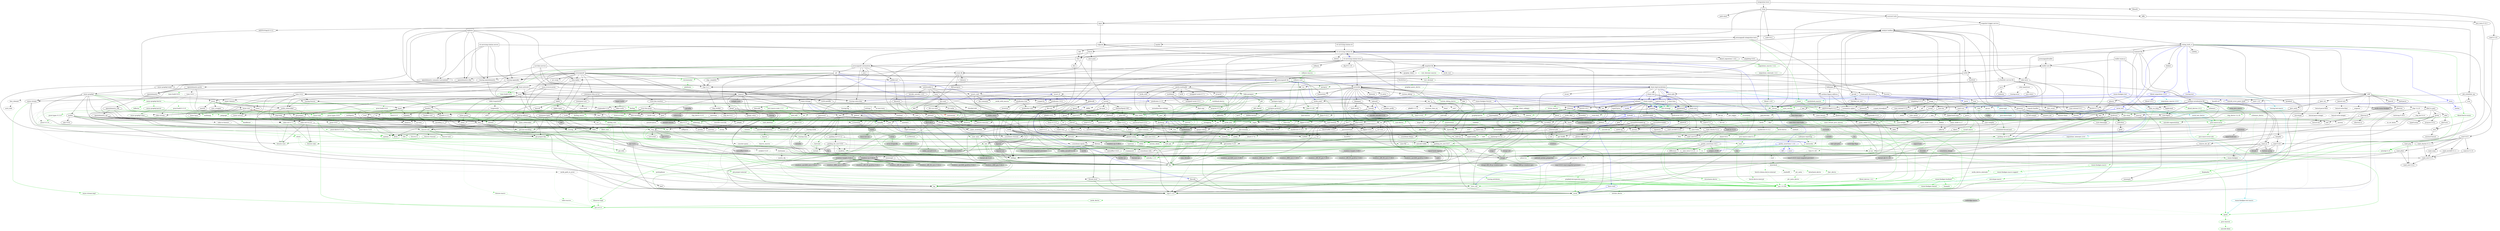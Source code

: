 digraph {
    0 [ label = "catalyst-toolbox" shape = box]
    1 [ label = "chain-addr" shape = box]
    2 [ label = "chain-core" shape = box]
    3 [ label = "chain-ser" shape = box]
    4 [ label = "chain-crypto" shape = box]
    5 [ label = "typed-bytes" shape = box]
    6 [ label = "chain-impl-mockchain" shape = box]
    7 [ label = "cardano-legacy-address" shape = box]
    8 [ label = "chain-time" shape = box]
    9 [ label = "chain-vote" shape = box]
    10 [ label = "imhamt" shape = box]
    11 [ label = "sparse-array" shape = box]
    12 [ label = "chain-storage" shape = box]
    13 [ label = "jcli" shape = box]
    14 [ label = "jormungandr-lib" shape = box]
    15 [ label = "jormungandr-automation" shape = box]
    16 [ label = "jortestkit" shape = box]
    17 [ label = "jormungandr-integration-tests" shape = box]
    18 [ label = "hersir" shape = box]
    19 [ label = "thor" shape = box]
    20 [ label = "loki" shape = box]
    21 [ label = "mjolnir" shape = box]
    22 [ label = "snapshot-lib" shape = box]
    23 [ label = "symmetric-cipher" shape = box]
    24 [ label = "vit-servicing-station-lib" shape = box]
    25 [ label = "event-db" shape = box]
    26 [ label = "vit-servicing-station-tests" shape = box]
    27 [ label = "wallet" shape = box]
    28 [ label = "chain-path-derivation" shape = box]
    29 [ label = "hdkeygen" shape = box]
    30 [ label = "chain-network" shape = box]
    31 [ label = "jormungandrwallet" shape = box]
    32 [ label = "wallet-core" shape = box]
    33 [ label = "wallet-wasm-js" shape = box]
    34 [ label = "jormungandr" shape = box]
    35 [ label = "explorer" shape = box]
    36 [ label = "settings" shape = box]
    37 [ label = "blockchain" shape = box]
    38 [ label = "vit-servicing-station-cli" shape = box]
    39 [ label = "vit-servicing-station-server" shape = box]
    40 [ label = "iapyx" shape = box]
    41 [ label = "valgrind" shape = box]
    42 [ label = "vitup" shape = box]
    43 [ label = "mainnet-lib" shape = box]
    44 [ label = "mainnet-tools" shape = box]
    45 [ label = "scheduler-service-lib" shape = box]
    46 [ label = "signals-handler" shape = box]
    47 [ label = "snapshot-trigger-service" shape = box]
    48 [ label = "voting_tools_rs" shape = box]
    49 [ label = "integration-tests" shape = box]
    50 [ label = "cat-data-service" shape = box]
    51 [ label = "assert_cmd" ]
    52 [ label = "assert_fs" ]
    53 [ label = "bech32 0.8.1" ]
    54 [ label = "clap 4.2.1" ]
    55 [ label = "color-eyre" ]
    56 [ label = "csv" ]
    57 [ label = "fraction" ]
    58 [ label = "futures" ]
    59 [ label = "gag" ]
    60 [ label = "governor" ]
    61 [ label = "graphql_client" ]
    62 [ label = "hex" ]
    63 [ label = "image" ]
    64 [ label = "itertools" color = darkgreen]
    65 [ label = "once_cell" color = darkgreen]
    66 [ label = "predicates 2.1.5" ]
    67 [ label = "proptest" ]
    68 [ label = "qrcode" ]
    69 [ label = "quircs" ]
    70 [ label = "rand 0.8.5" color = darkgreen]
    71 [ label = "rand_chacha 0.3.1" color = darkgreen]
    72 [ label = "rayon" ]
    73 [ label = "regex" color = darkgreen]
    74 [ label = "reqwest" ]
    75 [ label = "rust_decimal" color = darkgreen]
    76 [ label = "rust_decimal_macros" color = green3]
    77 [ label = "serde" color = darkgreen]
    78 [ label = "serde_json" color = darkgreen]
    79 [ label = "serde_test" ]
    80 [ label = "serde_yaml" ]
    81 [ label = "sscanf" ]
    82 [ label = "test-strategy" color = green3]
    83 [ label = "thiserror" color = darkgreen]
    84 [ label = "time 0.3.20" color = darkgreen]
    85 [ label = "tokio" color = darkgreen]
    86 [ label = "tracing" color = darkgreen]
    87 [ label = "tracing-subscriber" ]
    88 [ label = "url" color = darkgreen]
    89 [ label = "versionisator" color = green3]
    90 [ label = "cryptoxide 0.4.4" ]
    91 [ label = "quickcheck" ]
    92 [ label = "curve25519-dalek-ng" ]
    93 [ label = "ed25519-bip32 0.4.1" ]
    94 [ label = "ed25519-dalek" ]
    95 [ label = "generic-array" color = darkgreen]
    96 [ label = "rand_core 0.6.4" color = darkgreen]
    97 [ label = "sha2 0.10.6" color = darkgreen]
    98 [ label = "smoke" color = blue]
    99 [ label = "lazy_static" color = darkgreen]
    100 [ label = "quickcheck_macros" color = green3]
    101 [ label = "strum" ]
    102 [ label = "strum_macros" color = green3]
    103 [ label = "tempfile" color = darkgreen]
    104 [ label = "cbor_event" ]
    105 [ label = "cfg-if 1.0.0" color = darkgreen]
    106 [ label = "const_format" ]
    107 [ label = "criterion" ]
    108 [ label = "rustc_version" color = green3]
    109 [ label = "trybuild" color = blue]
    110 [ label = "data-pile" ]
    111 [ label = "sled" ]
    112 [ label = "base64 0.13.1" ]
    113 [ label = "bincode" ]
    114 [ label = "bytes" color = darkgreen]
    115 [ label = "clap_complete" ]
    116 [ label = "gtmpl" ]
    117 [ label = "rand 0.7.3" ]
    118 [ label = "rpassword" ]
    119 [ label = "serde_derive" color = green3]
    120 [ label = "http" ]
    121 [ label = "humantime" ]
    122 [ label = "parity-multiaddr" ]
    123 [ label = "serde_with" ]
    124 [ label = "bytesize" ]
    125 [ label = "custom_debug" ]
    126 [ label = "flate2" ]
    127 [ label = "fs_extra" ]
    128 [ label = "json" ]
    129 [ label = "keynesis" ]
    130 [ label = "log" color = darkgreen]
    131 [ label = "netstat2" ]
    132 [ label = "os_info" ]
    133 [ label = "poldercast" ]
    134 [ label = "prost 0.9.0" color = darkgreen]
    135 [ label = "semver" color = darkgreen]
    136 [ label = "sysinfo" ]
    137 [ label = "tar" ]
    138 [ label = "tokio-stream" ]
    139 [ label = "tonic 0.6.2" ]
    140 [ label = "tonic-build 0.6.2" color = green3]
    141 [ label = "warp" ]
    142 [ label = "zip" ]
    143 [ label = "console" ]
    144 [ label = "dialoguer" ]
    145 [ label = "indicatif" ]
    146 [ label = "sha-1" ]
    147 [ label = "sha2 0.9.9" ]
    148 [ label = "bech32 0.7.3" ]
    149 [ label = "rstest" color = green3]
    150 [ label = "yaml-rust" ]
    151 [ label = "ctrlc" ]
    152 [ label = "slave-pool" ]
    153 [ label = "cocoon" ]
    154 [ label = "dirs" ]
    155 [ label = "zeroize" ]
    156 [ label = "async-trait" color = green3]
    157 [ label = "diesel 1.4.8" color = darkgreen]
    158 [ label = "diesel_migrations 1.4.0" ]
    159 [ label = "dotenv" ]
    160 [ label = "http-zipkin" ]
    161 [ label = "notify" ]
    162 [ label = "pretty_assertions 1.3.0" color = blue]
    163 [ label = "r2d2" color = darkgreen]
    164 [ label = "simplelog 0.8.0" ]
    165 [ label = "tracing-futures" ]
    166 [ label = "bb8" ]
    167 [ label = "bb8-postgres" ]
    168 [ label = "chrono" color = darkgreen]
    169 [ label = "dotenvy" ]
    170 [ label = "tokio-postgres" color = darkgreen]
    171 [ label = "cfg-if 0.1.10" ]
    172 [ label = "dyn-clone" color = darkgreen]
    173 [ label = "fake" ]
    174 [ label = "hyper" ]
    175 [ label = "postgres" color = darkgreen]
    176 [ label = "pretty_assertions 0.6.1" ]
    177 [ label = "rand_core 0.5.1" ]
    178 [ label = "refinery" ]
    179 [ label = "hashlink" ]
    180 [ label = "paste" color = blue]
    181 [ label = "http-body" ]
    182 [ label = "pin-project" ]
    183 [ label = "clear_on_drop" ]
    184 [ label = "console_error_panic_hook" ]
    185 [ label = "getrandom 0.2.8" color = darkgreen]
    186 [ label = "js-sys" color = darkgreen]
    187 [ label = "wasm-bindgen" color = darkgreen]
    188 [ label = "wasm-bindgen-test" color = blue]
    189 [ label = "web-sys" ]
    190 [ label = "arc-swap" ]
    191 [ label = "jsonrpsee-core" ]
    192 [ label = "jsonrpsee-http-server" ]
    193 [ label = "libc" color = darkgreen]
    194 [ label = "linked-hash-map" ]
    195 [ label = "local-ip-address" ]
    196 [ label = "lru" ]
    197 [ label = "nix 0.25.1" style = filled, fillcolor = lightgrey]
    198 [ label = "opentelemetry" ]
    199 [ label = "opentelemetry-otlp" ]
    200 [ label = "opentelemetry-semantic-conventions" ]
    201 [ label = "tokio-util 0.6.10" ]
    202 [ label = "tracing-appender" ]
    203 [ label = "tracing-opentelemetry" ]
    204 [ label = "trust-dns-resolver" ]
    205 [ label = "anyhow" color = darkgreen]
    206 [ label = "async-graphql" ]
    207 [ label = "async-graphql-warp" ]
    208 [ label = "futures-channel" color = darkgreen]
    209 [ label = "futures-util" color = darkgreen]
    210 [ label = "ed25519-bip32 0.3.2" ]
    211 [ label = "prettytable-rs" ]
    212 [ label = "warp-reverse-proxy" ]
    213 [ label = "diffy" ]
    214 [ label = "glob" ]
    215 [ label = "path-slash" ]
    216 [ label = "rustls" ]
    217 [ label = "rustls-pemfile" ]
    218 [ label = "tempdir" ]
    219 [ label = "tokio-rustls" ]
    220 [ label = "uuid 0.8.2" ]
    221 [ label = "walkdir" color = darkgreen]
    222 [ label = "cardano-serialization-lib" ]
    223 [ label = "pharos" ]
    224 [ label = "job_scheduler_ng" ]
    225 [ label = "num-traits" color = darkgreen]
    226 [ label = "uuid 1.3.0" ]
    227 [ label = "bigdecimal" ]
    228 [ label = "blake2" ]
    229 [ label = "bytekind" ]
    230 [ label = "cddl" ]
    231 [ label = "ciborium" ]
    232 [ label = "dashmap" ]
    233 [ label = "diesel 2.0.3" ]
    234 [ label = "diesel-derive-enum" color = green3]
    235 [ label = "diesel_migrations 2.0.0" color = blue]
    236 [ label = "insta" color = blue]
    237 [ label = "microtype" ]
    238 [ label = "nonempty" ]
    239 [ label = "rand 0.6.5" ]
    240 [ label = "rand_core 0.4.2" ]
    241 [ label = "scheduled-thread-pool" color = darkgreen]
    242 [ label = "serial_test" color = blue]
    243 [ label = "tracing-test" color = blue]
    244 [ label = "validity" ]
    245 [ label = "base64 0.21.0" color = darkgreen]
    246 [ label = "libmath" ]
    247 [ label = "rand_chacha 0.2.2" ]
    248 [ label = "axum" ]
    249 [ label = "tower" ]
    250 [ label = "anstyle" ]
    251 [ label = "bstr" ]
    252 [ label = "doc-comment" ]
    253 [ label = "predicates 3.0.2" ]
    254 [ label = "predicates-core" ]
    255 [ label = "predicates-tree" ]
    256 [ label = "wait-timeout" ]
    257 [ label = "globwalk" ]
    258 [ label = "clap_builder" ]
    259 [ label = "clap_derive 4.2.0" color = green3, style = dashed]
    260 [ label = "backtrace" ]
    261 [ label = "color-spantrace" style = dashed]
    262 [ label = "eyre" ]
    263 [ label = "indenter" ]
    264 [ label = "owo-colors" ]
    265 [ label = "tracing-error" style = dashed]
    266 [ label = "csv-core" ]
    267 [ label = "itoa" color = darkgreen]
    268 [ label = "ryu" color = darkgreen]
    269 [ label = "num" ]
    270 [ label = "futures-core" color = darkgreen]
    271 [ label = "futures-executor" ]
    272 [ label = "futures-io" color = darkgreen]
    273 [ label = "futures-sink" color = darkgreen]
    274 [ label = "futures-task" color = darkgreen]
    275 [ label = "filedescriptor" ]
    276 [ label = "futures-timer" style = dashed]
    277 [ label = "no-std-compat" ]
    278 [ label = "nonzero_ext" ]
    279 [ label = "parking_lot 0.12.1" color = darkgreen]
    280 [ label = "smallvec" color = darkgreen]
    281 [ label = "graphql_query_derive" color = green3, style = dashed]
    282 [ label = "bytemuck" ]
    283 [ label = "byteorder" color = darkgreen]
    284 [ label = "color_quant" ]
    285 [ label = "gif" style = dashed]
    286 [ label = "jpeg-decoder" style = dashed]
    287 [ label = "num-iter" ]
    288 [ label = "num-rational 0.3.2" ]
    289 [ label = "png" style = dashed]
    290 [ label = "scoped_threadpool" style = dashed]
    291 [ label = "tiff" style = dashed]
    292 [ label = "either" color = darkgreen]
    293 [ label = "difflib" style = dashed]
    294 [ label = "float-cmp" style = dashed]
    295 [ label = "normalize-line-endings" style = dashed]
    296 [ label = "bit-set" style = dashed]
    297 [ label = "bitflags" color = darkgreen]
    298 [ label = "quick-error 2.0.1" style = dashed]
    299 [ label = "rand_xorshift 0.3.0" ]
    300 [ label = "regex-syntax" color = darkgreen]
    301 [ label = "rusty-fork" style = dashed]
    302 [ label = "unarray" ]
    303 [ label = "checked_int_cast" ]
    304 [ label = "num-derive" color = green3]
    305 [ label = "ppv-lite86" color = darkgreen]
    306 [ label = "rayon-core" ]
    307 [ label = "aho-corasick" color = darkgreen]
    308 [ label = "memchr" color = darkgreen]
    309 [ label = "encoding_rs" ]
    310 [ label = "h2" ]
    311 [ label = "hyper-rustls" style = "dashed,filled", fillcolor = lightgrey]
    312 [ label = "ipnet" ]
    313 [ label = "mime" ]
    314 [ label = "percent-encoding" color = darkgreen]
    315 [ label = "pin-project-lite" color = darkgreen]
    316 [ label = "serde_urlencoded" ]
    317 [ label = "tower-service" ]
    318 [ label = "wasm-bindgen-futures" ]
    319 [ label = "webpki-roots" style = "dashed,filled", fillcolor = lightgrey]
    320 [ label = "winreg" style = filled, fillcolor = lightgrey]
    321 [ label = "arrayvec 0.7.2" color = darkgreen]
    322 [ label = "borsh" color = darkgreen, style = dashed]
    323 [ label = "bytecheck" color = darkgreen, style = dashed]
    324 [ label = "rkyv" color = darkgreen, style = dashed]
    325 [ label = "quote" color = green3]
    326 [ label = "indexmap" color = darkgreen]
    327 [ label = "sscanf_macro" color = green3]
    328 [ label = "proc-macro2" color = green3]
    329 [ label = "structmeta" color = green3]
    330 [ label = "syn 1.0.109" color = green3]
    331 [ label = "thiserror-impl" color = green3]
    332 [ label = "num_threads" color = darkgreen, style = "dashed,filled", fillcolor = lightgrey]
    333 [ label = "time-core" color = darkgreen]
    334 [ label = "time-macros" color = green3, style = dashed]
    335 [ label = "autocfg 1.1.0" color = green3]
    336 [ label = "mio" color = darkgreen]
    337 [ label = "num_cpus" color = darkgreen]
    338 [ label = "signal-hook-registry" color = darkgreen, style = "dashed,filled", fillcolor = lightgrey]
    339 [ label = "socket2 0.4.9" color = darkgreen, style = dashed]
    340 [ label = "tokio-macros" color = green3, style = dashed]
    341 [ label = "windows-sys 0.45.0" color = darkgreen, style = filled, fillcolor = lightgrey]
    342 [ label = "tracing-attributes" color = green3, style = dashed]
    343 [ label = "tracing-core" color = darkgreen]
    344 [ label = "matchers" style = dashed]
    345 [ label = "nu-ansi-term" style = dashed]
    346 [ label = "sharded-slab" style = dashed]
    347 [ label = "thread_local" ]
    348 [ label = "tracing-log" style = dashed]
    349 [ label = "tracing-serde" style = dashed]
    350 [ label = "form_urlencoded" color = darkgreen]
    351 [ label = "idna 0.3.0" color = darkgreen]
    352 [ label = "platforms" color = green3]
    353 [ label = "env_logger" style = dashed]
    354 [ label = "digest 0.9.0" ]
    355 [ label = "subtle-ng" ]
    356 [ label = "curve25519-dalek" ]
    357 [ label = "ed25519" ]
    358 [ label = "typenum" color = darkgreen]
    359 [ label = "version_check" color = green3]
    360 [ label = "cpufeatures" color = darkgreen, style = filled, fillcolor = lightgrey]
    361 [ label = "digest 0.10.6" color = darkgreen]
    362 [ label = "heck 0.4.1" color = green3]
    363 [ label = "rustversion" color = red]
    364 [ label = "fastrand" color = darkgreen]
    365 [ label = "redox_syscall 0.3.5" color = darkgreen, style = filled, fillcolor = lightgrey]
    366 [ label = "rustix" color = darkgreen, style = filled, fillcolor = lightgrey]
    367 [ label = "const_format_proc_macros" color = green3]
    368 [ label = "atty" ]
    369 [ label = "cast" ]
    370 [ label = "clap 2.34.0" ]
    371 [ label = "criterion-plot" ]
    372 [ label = "oorandom" ]
    373 [ label = "plotters" ]
    374 [ label = "serde_cbor" ]
    375 [ label = "tinytemplate" ]
    376 [ label = "basic-toml" color = blue]
    377 [ label = "termcolor" color = darkgreen]
    378 [ label = "memmap2" ]
    379 [ label = "crc32fast" ]
    380 [ label = "crossbeam-epoch" ]
    381 [ label = "crossbeam-utils" ]
    382 [ label = "fs2" style = filled, fillcolor = lightgrey]
    383 [ label = "fxhash" ]
    384 [ label = "parking_lot 0.11.2" ]
    385 [ label = "gtmpl_value" ]
    386 [ label = "getrandom 0.1.16" style = dashed]
    387 [ label = "rand_hc 0.2.0" style = filled, fillcolor = lightgrey]
    388 [ label = "winapi" color = darkgreen, style = filled, fillcolor = lightgrey]
    389 [ label = "syn 2.0.13" color = green3]
    390 [ label = "fnv" color = darkgreen]
    391 [ label = "arrayref" ]
    392 [ label = "bs58" ]
    393 [ label = "data-encoding" ]
    394 [ label = "multihash" ]
    395 [ label = "static_assertions" ]
    396 [ label = "unsigned-varint 0.7.1" ]
    397 [ label = "serde_with_macros" color = green3, style = dashed]
    398 [ label = "custom_debug_derive" color = green3]
    399 [ label = "miniz_oxide 0.6.2" ]
    400 [ label = "cryptoxide 0.3.6" ]
    401 [ label = "prost-derive 0.9.0" color = green3, style = dashed]
    402 [ label = "core-foundation-sys" color = darkgreen, style = filled, fillcolor = lightgrey]
    403 [ label = "ntapi" style = filled, fillcolor = lightgrey]
    404 [ label = "filetime" ]
    405 [ label = "xattr" style = "dashed,filled", fillcolor = lightgrey]
    406 [ label = "tokio-util 0.7.7" color = darkgreen]
    407 [ label = "async-stream" ]
    408 [ label = "hyper-timeout" style = dashed]
    409 [ label = "tower-layer" ]
    410 [ label = "prost-build 0.9.0" color = green3, style = dashed]
    411 [ label = "headers" ]
    412 [ label = "mime_guess" ]
    413 [ label = "multiparty" style = dashed]
    414 [ label = "scoped-tls" ]
    415 [ label = "tokio-tungstenite" style = dashed]
    416 [ label = "aes" style = dashed]
    417 [ label = "bzip2" style = dashed]
    418 [ label = "constant_time_eq" style = dashed]
    419 [ label = "hmac 0.12.1" color = darkgreen]
    420 [ label = "pbkdf2 0.11.0" style = dashed]
    421 [ label = "sha1" ]
    422 [ label = "zstd" style = dashed]
    423 [ label = "encode_unicode 0.3.6" style = filled, fillcolor = lightgrey]
    424 [ label = "unicode-width" color = darkgreen]
    425 [ label = "windows-sys 0.42.0" style = filled, fillcolor = lightgrey]
    426 [ label = "shell-words" ]
    427 [ label = "number_prefix" ]
    428 [ label = "block-buffer 0.9.0" ]
    429 [ label = "opaque-debug" ]
    430 [ label = "nix 0.26.2" style = filled, fillcolor = lightgrey]
    431 [ label = "crossbeam-channel" ]
    432 [ label = "aes-gcm" ]
    433 [ label = "chacha20poly1305" ]
    434 [ label = "hmac 0.11.0" ]
    435 [ label = "pbkdf2 0.9.0" ]
    436 [ label = "dirs-sys" ]
    437 [ label = "zeroize_derive" color = green3, style = dashed]
    438 [ label = "diesel_derives 1.4.1" color = green3]
    439 [ label = "pq-sys" color = darkgreen, style = dashed]
    440 [ label = "migrations_internals 1.4.1" color = darkgreen]
    441 [ label = "migrations_macros 1.4.2" color = green3]
    442 [ label = "zipkin" ]
    443 [ label = "fsevent-sys" style = "dashed,filled", fillcolor = lightgrey]
    444 [ label = "inotify" style = filled, fillcolor = lightgrey]
    445 [ label = "kqueue" style = filled, fillcolor = lightgrey]
    446 [ label = "ctor" color = green3, style = filled, fillcolor = lightgrey]
    447 [ label = "diff" color = blue]
    448 [ label = "output_vt100" style = filled, fillcolor = lightgrey]
    449 [ label = "yansi" color = blue]
    450 [ label = "iana-time-zone" color = darkgreen, style = "dashed,filled", fillcolor = lightgrey]
    451 [ label = "num-integer" color = darkgreen]
    452 [ label = "time 0.1.45" color = darkgreen, style = dashed]
    453 [ label = "fallible-iterator" color = darkgreen]
    454 [ label = "phf" color = darkgreen]
    455 [ label = "postgres-protocol" color = darkgreen]
    456 [ label = "postgres-types" color = darkgreen]
    457 [ label = "socket2 0.5.1" color = darkgreen]
    458 [ label = "httparse" ]
    459 [ label = "httpdate" ]
    460 [ label = "want" ]
    461 [ label = "ansi_term 0.11.0" ]
    462 [ label = "difference" ]
    463 [ label = "refinery-core" color = darkgreen]
    464 [ label = "refinery-macros" color = green3]
    465 [ label = "hashbrown 0.12.3" color = darkgreen]
    466 [ label = "paste-impl" color = turquoise3]
    467 [ label = "proc-macro-hack" color = turquoise3]
    468 [ label = "pin-project-internal" color = green3]
    469 [ label = "cc" color = green3]
    470 [ label = "wasi 0.11.0+wasi-snapshot-preview1" color = darkgreen, style = filled, fillcolor = lightgrey]
    471 [ label = "wasm-bindgen-macro" color = green3]
    472 [ label = "wasm-bindgen-test-macro" color = turquoise3]
    473 [ label = "beef" ]
    474 [ label = "jsonrpsee-types" ]
    475 [ label = "rustc-hash" style = dashed]
    476 [ label = "globset" ]
    477 [ label = "unicase" color = darkgreen]
    478 [ label = "neli" style = filled, fillcolor = lightgrey]
    479 [ label = "memoffset 0.6.5" style = "dashed,filled", fillcolor = lightgrey]
    480 [ label = "pin-utils" color = darkgreen]
    481 [ label = "opentelemetry_api" ]
    482 [ label = "opentelemetry_sdk" ]
    483 [ label = "opentelemetry-proto" ]
    484 [ label = "prost 0.11.8" color = darkgreen, style = dashed]
    485 [ label = "tonic 0.8.3" style = dashed]
    486 [ label = "slab" color = darkgreen]
    487 [ label = "ipconfig" style = "dashed,filled", fillcolor = lightgrey]
    488 [ label = "lru-cache" ]
    489 [ label = "resolv-conf" style = dashed]
    490 [ label = "trust-dns-proto" ]
    491 [ label = "async-graphql-derive" color = green3]
    492 [ label = "async-graphql-parser" color = darkgreen]
    493 [ label = "async-graphql-value" color = darkgreen]
    494 [ label = "fast_chemail" style = dashed]
    495 [ label = "multer" ]
    496 [ label = "futures-macro" color = green3, style = dashed]
    497 [ label = "encode_unicode 1.0.0" ]
    498 [ label = "is-terminal" ]
    499 [ label = "term" ]
    500 [ label = "ansi_term 0.12.1" ]
    501 [ label = "ring" ]
    502 [ label = "sct" ]
    503 [ label = "webpki" ]
    504 [ label = "rand 0.4.6" ]
    505 [ label = "remove_dir_all" ]
    506 [ label = "same-file" color = darkgreen]
    507 [ label = "winapi-util" color = darkgreen, style = filled, fillcolor = lightgrey]
    508 [ label = "noop_proc_macro" color = green3, style = filled, fillcolor = lightgrey]
    509 [ label = "num-bigint" ]
    510 [ label = "rand_os" ]
    511 [ label = "schemars" color = darkgreen]
    512 [ label = "serde-wasm-bindgen" style = filled, fillcolor = lightgrey]
    513 [ label = "cron" ]
    514 [ label = "libm" color = darkgreen, style = dashed]
    515 [ label = "abnf_to_pest" ]
    516 [ label = "base16" ]
    517 [ label = "base64-url" style = dashed]
    518 [ label = "clap 3.2.23" style = dashed]
    519 [ label = "codespan-reporting" color = darkgreen]
    520 [ label = "crossterm" style = "dashed,filled", fillcolor = lightgrey]
    521 [ label = "displaydoc" color = green3]
    522 [ label = "hexf-parse" ]
    523 [ label = "lexical-core" ]
    524 [ label = "pest_meta" ]
    525 [ label = "pest_vm" ]
    526 [ label = "simplelog 0.11.2" ]
    527 [ label = "uriparse" style = dashed]
    528 [ label = "ciborium-io" ]
    529 [ label = "ciborium-ll" ]
    530 [ label = "lock_api" color = darkgreen]
    531 [ label = "parking_lot_core 0.9.7" color = darkgreen]
    532 [ label = "diesel_derives 2.0.2" color = green3]
    533 [ label = "migrations_internals 2.0.0" color = steelblue]
    534 [ label = "migrations_macros 2.0.0" color = turquoise3]
    535 [ label = "similar" color = blue]
    536 [ label = "microtype-macro" color = green3]
    537 [ label = "secrecy" style = dashed]
    538 [ label = "autocfg 0.1.8" color = green3]
    539 [ label = "rand_chacha 0.1.1" ]
    540 [ label = "rand_hc 0.1.0" ]
    541 [ label = "rand_isaac" ]
    542 [ label = "rand_jitter" ]
    543 [ label = "rand_pcg" ]
    544 [ label = "rand_xorshift 0.1.1" ]
    545 [ label = "serial_test_derive" color = turquoise3]
    546 [ label = "tracing-test-macro" color = turquoise3]
    547 [ label = "rand 0.3.23" ]
    548 [ label = "axum-core" ]
    549 [ label = "matchit" ]
    550 [ label = "serde_path_to_error" style = dashed]
    551 [ label = "sync_wrapper" ]
    552 [ label = "regex-automata" style = dashed]
    553 [ label = "termtree" ]
    554 [ label = "ignore" ]
    555 [ label = "anstream" style = dashed]
    556 [ label = "clap_lex 0.4.1" ]
    557 [ label = "strsim" color = darkgreen, style = dashed]
    558 [ label = "addr2line" ]
    559 [ label = "object" ]
    560 [ label = "rustc-demangle" ]
    561 [ label = "num-complex" ]
    562 [ label = "num-rational 0.4.1" ]
    563 [ label = "graphql_client_codegen" color = green3, style = dashed]
    564 [ label = "weezl" style = dashed]
    565 [ label = "deflate" style = dashed]
    566 [ label = "miniz_oxide 0.3.7" style = dashed]
    567 [ label = "miniz_oxide 0.4.4" style = dashed]
    568 [ label = "bit-vec" style = dashed]
    569 [ label = "quick-error 1.2.3" style = dashed]
    570 [ label = "crossbeam-deque" ]
    571 [ label = "borsh-derive" color = green3, style = dashed]
    572 [ label = "hashbrown 0.13.2" color = darkgreen, style = dashed]
    573 [ label = "bytecheck_derive" color = green3, style = dashed]
    574 [ label = "ptr_meta" color = darkgreen, style = dashed]
    575 [ label = "simdutf8" color = darkgreen, style = dashed]
    576 [ label = "rend" color = darkgreen, style = dashed]
    577 [ label = "rkyv_derive" color = green3, style = dashed]
    578 [ label = "seahash" color = darkgreen, style = dashed]
    579 [ label = "unicode-ident" color = green3]
    580 [ label = "structmeta-derive" color = green3]
    581 [ label = "hermit-abi 0.2.6" color = darkgreen, style = filled, fillcolor = lightgrey]
    582 [ label = "windows-targets 0.42.2" color = darkgreen, style = filled, fillcolor = lightgrey]
    583 [ label = "valuable" color = darkgreen, style = "dashed,filled", fillcolor = lightgrey]
    584 [ label = "overload" style = dashed]
    585 [ label = "unicode-bidi" color = darkgreen]
    586 [ label = "unicode-normalization" color = darkgreen]
    587 [ label = "subtle" color = darkgreen]
    588 [ label = "signature" ]
    589 [ label = "block-buffer 0.10.4" color = darkgreen, style = dashed]
    590 [ label = "crypto-common" color = darkgreen]
    591 [ label = "instant" color = darkgreen]
    592 [ label = "errno" color = darkgreen, style = filled, fillcolor = lightgrey]
    593 [ label = "io-lifetimes" color = darkgreen]
    594 [ label = "linux-raw-sys" color = darkgreen, style = filled, fillcolor = lightgrey]
    595 [ label = "unicode-xid" color = green3]
    596 [ label = "hermit-abi 0.1.19" style = filled, fillcolor = lightgrey]
    597 [ label = "textwrap 0.11.0" ]
    598 [ label = "plotters-backend" ]
    599 [ label = "plotters-svg" style = dashed]
    600 [ label = "half" ]
    601 [ label = "memoffset 0.8.0" ]
    602 [ label = "scopeguard" color = darkgreen]
    603 [ label = "parking_lot_core 0.8.6" ]
    604 [ label = "wasi 0.9.0+wasi-snapshot-preview1" style = "dashed,filled", fillcolor = lightgrey]
    605 [ label = "winapi-i686-pc-windows-gnu" color = darkgreen, style = filled, fillcolor = lightgrey]
    606 [ label = "winapi-x86_64-pc-windows-gnu" color = darkgreen, style = filled, fillcolor = lightgrey]
    607 [ label = "multihash-derive" color = green3, style = dashed]
    608 [ label = "unsigned-varint 0.5.1" ]
    609 [ label = "darling" color = green3]
    610 [ label = "synstructure" color = green3]
    611 [ label = "adler" ]
    612 [ label = "redox_syscall 0.2.16" color = darkgreen, style = filled, fillcolor = lightgrey]
    613 [ label = "async-stream-impl" color = green3]
    614 [ label = "tokio-io-timeout" style = dashed]
    615 [ label = "heck 0.3.3" color = green3, style = dashed]
    616 [ label = "multimap" color = green3, style = dashed]
    617 [ label = "petgraph" color = green3, style = dashed]
    618 [ label = "prost-types 0.9.0" color = green3, style = dashed]
    619 [ label = "which" color = green3, style = dashed]
    620 [ label = "headers-core" ]
    621 [ label = "try-lock" ]
    622 [ label = "tungstenite" style = dashed]
    623 [ label = "cipher 0.3.0" ]
    624 [ label = "bzip2-sys" style = dashed]
    625 [ label = "password-hash" style = dashed]
    626 [ label = "zstd-safe" style = dashed]
    627 [ label = "windows_aarch64_gnullvm 0.42.2" color = darkgreen, style = filled, fillcolor = lightgrey]
    628 [ label = "windows_aarch64_msvc 0.42.2" color = darkgreen, style = filled, fillcolor = lightgrey]
    629 [ label = "windows_i686_gnu 0.42.2" color = darkgreen, style = filled, fillcolor = lightgrey]
    630 [ label = "windows_i686_msvc 0.42.2" color = darkgreen, style = filled, fillcolor = lightgrey]
    631 [ label = "windows_x86_64_gnu 0.42.2" color = darkgreen, style = filled, fillcolor = lightgrey]
    632 [ label = "windows_x86_64_gnullvm 0.42.2" color = darkgreen, style = filled, fillcolor = lightgrey]
    633 [ label = "windows_x86_64_msvc 0.42.2" color = darkgreen, style = filled, fillcolor = lightgrey]
    634 [ label = "aead 0.4.3" ]
    635 [ label = "ctr" ]
    636 [ label = "ghash" ]
    637 [ label = "aead 0.5.2" ]
    638 [ label = "chacha20" ]
    639 [ label = "cipher 0.4.4" ]
    640 [ label = "poly1305" ]
    641 [ label = "crypto-mac" ]
    642 [ label = "redox_users" style = filled, fillcolor = lightgrey]
    643 [ label = "vcpkg" color = green3, style = "dashed,filled", fillcolor = lightgrey]
    644 [ label = "lazycell" ]
    645 [ label = "zipkin-types" ]
    646 [ label = "inotify-sys" style = filled, fillcolor = lightgrey]
    647 [ label = "kqueue-sys" style = filled, fillcolor = lightgrey]
    648 [ label = "android_system_properties" color = darkgreen, style = "dashed,filled", fillcolor = lightgrey]
    649 [ label = "iana-time-zone-haiku" color = darkgreen, style = "dashed,filled", fillcolor = lightgrey]
    650 [ label = "windows" color = darkgreen, style = "dashed,filled", fillcolor = lightgrey]
    651 [ label = "wasi 0.10.0+wasi-snapshot-preview1" color = darkgreen, style = "dashed,filled", fillcolor = lightgrey]
    652 [ label = "phf_shared" color = darkgreen]
    653 [ label = "md-5" color = darkgreen]
    654 [ label = "stringprep" color = darkgreen]
    655 [ label = "siphasher" color = darkgreen]
    656 [ label = "toml" color = darkgreen]
    657 [ label = "ahash 0.7.6" color = darkgreen, style = dashed]
    658 [ label = "jobserver" color = green3, style = dashed]
    659 [ label = "wasm-bindgen-macro-support" color = green3]
    660 [ label = "tonic-build 0.8.4" color = green3, style = dashed]
    661 [ label = "prost-derive 0.11.8" color = green3, style = dashed]
    662 [ label = "widestring" style = "dashed,filled", fillcolor = lightgrey]
    663 [ label = "hostname" style = dashed]
    664 [ label = "enum-as-inner" color = green3]
    665 [ label = "idna 0.2.3" ]
    666 [ label = "tinyvec" color = darkgreen]
    667 [ label = "Inflector" color = green3]
    668 [ label = "proc-macro-crate 1.3.1" color = green3]
    669 [ label = "pest" color = darkgreen]
    670 [ label = "ascii_utils" style = dashed]
    671 [ label = "spin 0.9.8" ]
    672 [ label = "hermit-abi 0.3.1" color = darkgreen, style = filled, fillcolor = lightgrey]
    673 [ label = "dirs-next" ]
    674 [ label = "spin 0.5.2" style = filled, fillcolor = lightgrey]
    675 [ label = "untrusted" ]
    676 [ label = "fuchsia-cprng" style = filled, fillcolor = lightgrey]
    677 [ label = "rand_core 0.3.1" ]
    678 [ label = "rdrand" style = filled, fillcolor = lightgrey]
    679 [ label = "cloudabi" style = filled, fillcolor = lightgrey]
    680 [ label = "schemars_derive" color = green3, style = dashed]
    681 [ label = "nom" ]
    682 [ label = "abnf" ]
    683 [ label = "pretty" ]
    684 [ label = "clap_derive 3.2.18" color = green3, style = dashed]
    685 [ label = "clap_lex 0.2.4" style = dashed]
    686 [ label = "textwrap 0.16.0" style = dashed]
    687 [ label = "crossterm_winapi" style = "dashed,filled", fillcolor = lightgrey]
    688 [ label = "signal-hook" style = "dashed,filled", fillcolor = lightgrey]
    689 [ label = "signal-hook-mio" style = "dashed,filled", fillcolor = lightgrey]
    690 [ label = "lexical-parse-float" style = dashed]
    691 [ label = "lexical-parse-integer" style = dashed]
    692 [ label = "lexical-util" ]
    693 [ label = "lexical-write-float" style = dashed]
    694 [ label = "lexical-write-integer" style = dashed]
    695 [ label = "proc-macro-error" color = green3]
    696 [ label = "anstyle-parse" style = dashed]
    697 [ label = "anstyle-wincon" style = "dashed,filled", fillcolor = lightgrey]
    698 [ label = "concolor-override" style = dashed]
    699 [ label = "concolor-query" style = dashed]
    700 [ label = "utf8parse" style = dashed]
    701 [ label = "gimli" ]
    702 [ label = "graphql-introspection-query" color = green3, style = dashed]
    703 [ label = "graphql-parser" color = green3, style = dashed]
    704 [ label = "adler32" style = dashed]
    705 [ label = "borsh-derive-internal" color = green3, style = dashed]
    706 [ label = "borsh-schema-derive-internal" color = green3, style = dashed]
    707 [ label = "proc-macro-crate 0.1.5" color = green3, style = dashed]
    708 [ label = "ahash 0.8.3" color = darkgreen, style = dashed]
    709 [ label = "ptr_meta_derive" color = green3, style = dashed]
    710 [ label = "errno-dragonfly" color = darkgreen, style = filled, fillcolor = lightgrey]
    711 [ label = "windows-sys 0.48.0" color = darkgreen, style = "dashed,filled", fillcolor = lightgrey]
    712 [ label = "darling_core" color = green3]
    713 [ label = "darling_macro" color = green3]
    714 [ label = "unicode-segmentation" color = darkgreen]
    715 [ label = "fixedbitset" color = green3, style = dashed]
    716 [ label = "utf-8" style = dashed]
    717 [ label = "pkg-config" color = green3, style = dashed]
    718 [ label = "base64ct" style = dashed]
    719 [ label = "zstd-sys" style = dashed]
    720 [ label = "polyval" ]
    721 [ label = "inout" ]
    722 [ label = "universal-hash 0.5.0" ]
    723 [ label = "cxx" color = darkgreen, style = "dashed,filled", fillcolor = lightgrey]
    724 [ label = "cxx-build" color = green3, style = "dashed,filled", fillcolor = lightgrey]
    725 [ label = "windows-targets 0.48.0" color = darkgreen, style = "dashed,filled", fillcolor = lightgrey]
    726 [ label = "wasm-bindgen-backend" color = green3]
    727 [ label = "wasm-bindgen-shared" color = green3]
    728 [ label = "prettyplease" color = green3, style = dashed]
    729 [ label = "prost-build 0.11.8" color = green3, style = dashed]
    730 [ label = "match_cfg" style = dashed]
    731 [ label = "matches" ]
    732 [ label = "tinyvec_macros" color = darkgreen, style = dashed]
    733 [ label = "toml_edit" color = green3]
    734 [ label = "ucd-trie" color = darkgreen]
    735 [ label = "dirs-sys-next" ]
    736 [ label = "serde_derive_internals" color = green3, style = dashed]
    737 [ label = "minimal-lexical" ]
    738 [ label = "abnf-core" ]
    739 [ label = "arrayvec 0.5.2" ]
    740 [ label = "typed-arena" ]
    741 [ label = "os_str_bytes" style = dashed]
    742 [ label = "proc-macro-error-attr" color = green3]
    743 [ label = "combine" color = green3, style = dashed]
    744 [ label = "ident_case" color = green3]
    745 [ label = "universal-hash 0.4.1" ]
    746 [ label = "cxxbridge-flags" color = green3, style = "dashed,filled", fillcolor = lightgrey]
    747 [ label = "cxxbridge-macro" color = green3, style = "dashed,filled", fillcolor = lightgrey]
    748 [ label = "link-cplusplus" color = darkgreen, style = "dashed,filled", fillcolor = lightgrey]
    749 [ label = "scratch" color = green3, style = "dashed,filled", fillcolor = lightgrey]
    750 [ label = "windows_aarch64_gnullvm 0.48.0" color = darkgreen, style = "dashed,filled", fillcolor = lightgrey]
    751 [ label = "windows_aarch64_msvc 0.48.0" color = darkgreen, style = "dashed,filled", fillcolor = lightgrey]
    752 [ label = "windows_i686_gnu 0.48.0" color = darkgreen, style = "dashed,filled", fillcolor = lightgrey]
    753 [ label = "windows_i686_msvc 0.48.0" color = darkgreen, style = "dashed,filled", fillcolor = lightgrey]
    754 [ label = "windows_x86_64_gnu 0.48.0" color = darkgreen, style = "dashed,filled", fillcolor = lightgrey]
    755 [ label = "windows_x86_64_gnullvm 0.48.0" color = darkgreen, style = "dashed,filled", fillcolor = lightgrey]
    756 [ label = "windows_x86_64_msvc 0.48.0" color = darkgreen, style = "dashed,filled", fillcolor = lightgrey]
    757 [ label = "bumpalo" color = green3]
    758 [ label = "prost-types 0.11.8" color = green3, style = dashed]
    759 [ label = "toml_datetime" color = green3]
    760 [ label = "winnow" color = green3]
    761 [ label = "ascii" color = green3, style = dashed]
    762 [ label = "unreachable" color = green3, style = dashed]
    763 [ label = "void" color = green3, style = dashed]
    0 -> 55 [ ]
    0 -> 59 [ ]
    0 -> 60 [ ]
    0 -> 17 [ ]
    0 -> 68 [ ]
    0 -> 69 [ ]
    0 -> 81 [ ]
    0 -> 23 [ ]
    0 -> 24 [ ]
    0 -> 27 [ ]
    1 -> 2 [ ]
    1 -> 4 [ ]
    1 -> 4 [ color = blue]
    2 -> 3 [ ]
    3 -> 83 [ ]
    4 -> 53 [ ]
    4 -> 92 [ ]
    4 -> 93 [ ]
    4 -> 94 [ ]
    4 -> 62 [ ]
    4 -> 67 [ style = dotted]
    4 -> 67 [ color = blue]
    4 -> 91 [ style = dotted]
    4 -> 91 [ color = blue]
    4 -> 72 [ ]
    4 -> 97 [ ]
    4 -> 98 [ color = blue]
    4 -> 82 [ color = green3, style = dotted]
    4 -> 82 [ color = turquoise3]
    4 -> 5 [ ]
    6 -> 7 [ ]
    6 -> 1 [ ]
    6 -> 1 [ color = blue]
    6 -> 8 [ ]
    6 -> 8 [ color = blue]
    6 -> 9 [ ]
    6 -> 10 [ ]
    6 -> 100 [ color = green3, style = dotted]
    6 -> 100 [ color = turquoise3]
    6 -> 11 [ ]
    6 -> 101 [ ]
    6 -> 86 [ ]
    7 -> 104 [ ]
    7 -> 93 [ ]
    8 -> 2 [ ]
    8 -> 67 [ style = dotted]
    8 -> 67 [ color = blue]
    8 -> 91 [ style = dotted]
    8 -> 91 [ color = blue]
    8 -> 82 [ color = green3, style = dotted]
    8 -> 82 [ color = turquoise3]
    9 -> 2 [ ]
    9 -> 4 [ ]
    9 -> 106 [ ]
    9 -> 107 [ color = blue]
    10 -> 107 [ color = blue]
    10 -> 67 [ style = dotted]
    10 -> 67 [ color = blue]
    10 -> 108 [ color = green3]
    10 -> 82 [ color = green3, style = dotted]
    10 -> 82 [ color = turquoise3]
    10 -> 83 [ ]
    10 -> 109 [ color = blue]
    11 -> 67 [ color = blue]
    11 -> 82 [ color = turquoise3]
    12 -> 107 [ style = dotted]
    12 -> 110 [ ]
    12 -> 96 [ style = dotted]
    12 -> 96 [ color = blue]
    12 -> 111 [ ]
    12 -> 103 [ style = dotted]
    12 -> 103 [ color = blue]
    12 -> 83 [ ]
    13 -> 52 [ color = blue]
    13 -> 115 [ ]
    13 -> 116 [ ]
    13 -> 14 [ ]
    13 -> 66 [ color = blue]
    13 -> 74 [ ]
    13 -> 118 [ ]
    13 -> 89 [ color = green3]
    14 -> 113 [ color = blue]
    14 -> 6 [ ]
    14 -> 6 [ color = blue]
    14 -> 120 [ ]
    14 -> 121 [ ]
    14 -> 122 [ ]
    14 -> 123 [ ]
    14 -> 80 [ color = blue]
    15 -> 51 [ ]
    15 -> 12 [ ]
    15 -> 61 [ ]
    15 -> 13 [ ]
    15 -> 16 [ ]
    15 -> 128 [ ]
    15 -> 131 [ ]
    15 -> 133 [ ]
    15 -> 139 [ ]
    15 -> 140 [ color = green3]
    15 -> 87 [ ]
    16 -> 52 [ ]
    16 -> 53 [ ]
    16 -> 124 [ ]
    16 -> 56 [ ]
    16 -> 125 [ ]
    16 -> 144 [ ]
    16 -> 127 [ ]
    16 -> 62 [ ]
    16 -> 121 [ ]
    16 -> 145 [ ]
    16 -> 132 [ ]
    16 -> 66 [ ]
    16 -> 74 [ ]
    16 -> 135 [ ]
    16 -> 80 [ ]
    16 -> 146 [ ]
    16 -> 147 [ ]
    16 -> 136 [ ]
    16 -> 137 [ ]
    16 -> 141 [ ]
    16 -> 142 [ ]
    17 -> 148 [ ]
    17 -> 18 [ ]
    17 -> 21 [ ]
    17 -> 149 [ color = green3]
    18 -> 151 [ ]
    18 -> 152 [ ]
    18 -> 19 [ ]
    19 -> 153 [ ]
    19 -> 154 [ ]
    19 -> 15 [ ]
    20 -> 19 [ ]
    21 -> 20 [ ]
    22 -> 57 [ ]
    22 -> 61 [ ]
    22 -> 14 [ ]
    22 -> 74 [ ]
    22 -> 76 [ color = green3]
    22 -> 79 [ style = dotted]
    22 -> 79 [ color = blue]
    23 -> 90 [ ]
    23 -> 70 [ ]
    23 -> 83 [ ]
    23 -> 155 [ ]
    24 -> 158 [ ]
    24 -> 159 [ ]
    24 -> 25 [ ]
    24 -> 160 [ ]
    24 -> 161 [ ]
    24 -> 162 [ color = blue]
    24 -> 164 [ ]
    24 -> 165 [ ]
    24 -> 87 [ ]
    24 -> 26 [ color = blue]
    25 -> 167 [ ]
    25 -> 169 [ ]
    25 -> 75 [ ]
    25 -> 83 [ ]
    26 -> 51 [ ]
    26 -> 171 [ ]
    26 -> 54 [ ]
    26 -> 172 [ ]
    26 -> 173 [ ]
    26 -> 16 [ ]
    26 -> 176 [ ]
    26 -> 178 [ ]
    26 -> 22 [ ]
    26 -> 24 [ ]
    27 -> 179 [ ]
    27 -> 29 [ ]
    27 -> 14 [ ]
    28 -> 180 [ color = blue]
    28 -> 91 [ color = blue]
    28 -> 100 [ color = turquoise3]
    28 -> 83 [ ]
    29 -> 7 [ ]
    29 -> 1 [ ]
    29 -> 28 [ ]
    30 -> 4 [ ]
    30 -> 58 [ ]
    30 -> 83 [ ]
    30 -> 139 [ ]
    30 -> 140 [ color = green3]
    31 -> 32 [ ]
    32 -> 148 [ ]
    32 -> 23 [ ]
    32 -> 27 [ ]
    33 -> 183 [ ]
    33 -> 32 [ ]
    33 -> 188 [ color = blue]
    34 -> 190 [ ]
    34 -> 30 [ ]
    34 -> 12 [ ]
    34 -> 54 [ ]
    34 -> 160 [ ]
    34 -> 14 [ ]
    34 -> 192 [ ]
    34 -> 195 [ ]
    34 -> 197 [ arrowType = empty, fillcolor = lightgrey]
    34 -> 199 [ ]
    34 -> 200 [ ]
    34 -> 133 [ ]
    34 -> 74 [ ]
    34 -> 202 [ ]
    34 -> 203 [ ]
    34 -> 204 [ ]
    34 -> 89 [ color = green3]
    34 -> 141 [ ]
    35 -> 207 [ ]
    35 -> 30 [ ]
    35 -> 160 [ ]
    35 -> 17 [ ]
    35 -> 199 [ ]
    35 -> 200 [ ]
    35 -> 202 [ ]
    35 -> 203 [ ]
    36 -> 111 [ ]
    36 -> 83 [ ]
    37 -> 6 [ ]
    37 -> 196 [ ]
    38 -> 24 [ ]
    39 -> 199 [ ]
    39 -> 200 [ ]
    39 -> 202 [ ]
    39 -> 203 [ ]
    39 -> 24 [ ]
    40 -> 0 [ ]
    40 -> 210 [ ]
    40 -> 211 [ ]
    40 -> 41 [ ]
    41 -> 15 [ ]
    41 -> 24 [ ]
    41 -> 32 [ ]
    41 -> 212 [ ]
    42 -> 213 [ ]
    42 -> 44 [ ]
    42 -> 215 [ ]
    42 -> 202 [ ]
    42 -> 220 [ ]
    42 -> 41 [ ]
    43 -> 222 [ ]
    43 -> 223 [ ]
    43 -> 22 [ ]
    43 -> 218 [ ]
    43 -> 19 [ ]
    44 -> 224 [ ]
    44 -> 211 [ ]
    44 -> 47 [ ]
    45 -> 168 [ ]
    45 -> 54 [ ]
    45 -> 58 [ ]
    45 -> 16 [ ]
    45 -> 226 [ ]
    46 -> 58 [ ]
    46 -> 85 [ ]
    47 -> 0 [ ]
    47 -> 45 [ ]
    47 -> 46 [ ]
    47 -> 48 [ ]
    48 -> 228 [ ]
    48 -> 229 [ ]
    48 -> 230 [ ]
    48 -> 55 [ ]
    48 -> 234 [ color = green3]
    48 -> 235 [ color = blue]
    48 -> 236 [ color = blue]
    48 -> 43 [ ]
    48 -> 237 [ ]
    48 -> 238 [ ]
    48 -> 239 [ ]
    48 -> 242 [ color = blue]
    48 -> 243 [ color = blue]
    48 -> 244 [ ]
    49 -> 40 [ ]
    49 -> 246 [ ]
    49 -> 42 [ ]
    50 -> 248 [ ]
    50 -> 54 [ ]
    50 -> 25 [ ]
    50 -> 87 [ ]
    51 -> 251 [ ]
    51 -> 252 [ ]
    51 -> 253 [ ]
    51 -> 255 [ ]
    51 -> 256 [ ]
    52 -> 252 [ ]
    52 -> 257 [ ]
    52 -> 253 [ ]
    52 -> 255 [ ]
    52 -> 103 [ ]
    54 -> 258 [ ]
    54 -> 259 [ color = green3, style = dotted]
    54 -> 65 [ style = dotted]
    55 -> 260 [ ]
    55 -> 261 [ style = dotted]
    55 -> 262 [ ]
    56 -> 266 [ ]
    56 -> 267 [ ]
    56 -> 268 [ ]
    56 -> 77 [ ]
    57 -> 99 [ style = dotted]
    57 -> 269 [ ]
    58 -> 271 [ style = dotted]
    59 -> 275 [ ]
    59 -> 103 [ ]
    60 -> 58 [ style = dotted]
    60 -> 276 [ style = dotted]
    60 -> 277 [ ]
    60 -> 278 [ ]
    60 -> 279 [ ]
    60 -> 70 [ style = dotted]
    61 -> 281 [ color = green3, style = dotted]
    63 -> 282 [ ]
    63 -> 285 [ style = dotted]
    63 -> 287 [ ]
    63 -> 288 [ ]
    63 -> 289 [ style = dotted]
    63 -> 290 [ style = dotted]
    63 -> 291 [ style = dotted]
    64 -> 292 [ color = darkgreen]
    66 -> 293 [ style = dotted]
    66 -> 294 [ style = dotted]
    66 -> 64 [ ]
    66 -> 295 [ style = dotted]
    66 -> 254 [ ]
    66 -> 73 [ style = dotted]
    67 -> 296 [ style = dotted]
    67 -> 283 [ ]
    67 -> 99 [ style = dotted]
    67 -> 225 [ ]
    67 -> 298 [ style = dotted]
    67 -> 70 [ ]
    67 -> 299 [ ]
    67 -> 300 [ style = dotted]
    67 -> 301 [ style = dotted]
    67 -> 302 [ ]
    68 -> 303 [ ]
    68 -> 63 [ style = dotted]
    69 -> 304 [ color = green3]
    69 -> 225 [ ]
    69 -> 83 [ ]
    70 -> 71 [ color = darkgreen, style = dotted]
    71 -> 305 [ color = darkgreen]
    71 -> 96 [ color = darkgreen]
    72 -> 292 [ ]
    72 -> 306 [ ]
    73 -> 307 [ color = darkgreen, style = dotted]
    73 -> 300 [ color = darkgreen]
    74 -> 309 [ arrowType = empty, fillcolor = lightgrey]
    74 -> 311 [ arrowType = empty, fillcolor = lightgrey, style = dotted]
    74 -> 312 [ arrowType = empty, fillcolor = lightgrey]
    74 -> 313 [ arrowType = empty, fillcolor = lightgrey]
    74 -> 217 [ arrowType = empty, fillcolor = lightgrey, style = dotted]
    74 -> 78 [ style = dotted]
    74 -> 78 [ arrowType = empty, fillcolor = lightgrey]
    74 -> 316 [ ]
    74 -> 88 [ ]
    74 -> 318 [ arrowType = empty, fillcolor = lightgrey]
    74 -> 319 [ arrowType = empty, fillcolor = lightgrey, style = dotted]
    74 -> 320 [ arrowType = empty, fillcolor = lightgrey]
    75 -> 321 [ color = darkgreen]
    75 -> 322 [ color = darkgreen, style = dotted]
    75 -> 175 [ color = darkgreen, style = dotted]
    75 -> 324 [ color = darkgreen, style = dotted]
    76 -> 75 [ color = green3]
    77 -> 119 [ color = green3, style = dotted]
    78 -> 267 [ color = darkgreen]
    78 -> 268 [ color = darkgreen]
    78 -> 77 [ color = darkgreen]
    79 -> 77 [ ]
    80 -> 326 [ ]
    80 -> 268 [ ]
    80 -> 150 [ ]
    81 -> 106 [ ]
    81 -> 99 [ ]
    81 -> 73 [ ]
    81 -> 327 [ color = green3]
    82 -> 329 [ color = green3]
    83 -> 331 [ color = green3]
    84 -> 267 [ color = darkgreen, style = dotted]
    84 -> 332 [ color = darkgreen, arrowType = empty, fillcolor = lightgrey, style = dotted]
    84 -> 77 [ color = darkgreen, style = dotted]
    84 -> 334 [ color = green3, style = dotted]
    85 -> 114 [ color = darkgreen, style = dotted]
    85 -> 336 [ color = darkgreen, style = dotted]
    85 -> 337 [ color = darkgreen, style = dotted]
    85 -> 279 [ color = darkgreen, style = dotted]
    85 -> 315 [ color = darkgreen]
    85 -> 338 [ color = darkgreen, arrowType = empty, fillcolor = lightgrey, style = dotted]
    85 -> 339 [ color = darkgreen, arrowType = empty, fillcolor = lightgrey, style = dotted]
    85 -> 340 [ color = green3, style = dotted]
    86 -> 130 [ color = darkgreen, style = dotted]
    86 -> 315 [ color = darkgreen]
    86 -> 342 [ color = green3, style = dotted]
    86 -> 343 [ color = darkgreen]
    87 -> 344 [ style = dotted]
    87 -> 345 [ style = dotted]
    87 -> 73 [ style = dotted]
    87 -> 78 [ style = dotted]
    87 -> 346 [ style = dotted]
    87 -> 280 [ style = dotted]
    87 -> 347 [ style = dotted]
    87 -> 84 [ style = dotted]
    87 -> 86 [ style = dotted]
    87 -> 348 [ style = dotted]
    87 -> 349 [ style = dotted]
    88 -> 350 [ color = darkgreen]
    88 -> 351 [ color = darkgreen]
    88 -> 77 [ color = darkgreen, style = dotted]
    89 -> 352 [ color = green3]
    91 -> 353 [ style = dotted]
    91 -> 117 [ ]
    92 -> 283 [ ]
    92 -> 354 [ ]
    92 -> 96 [ ]
    92 -> 355 [ ]
    92 -> 155 [ ]
    93 -> 90 [ ]
    94 -> 356 [ ]
    94 -> 357 [ ]
    94 -> 117 [ style = dotted]
    94 -> 77 [ style = dotted]
    94 -> 147 [ ]
    95 -> 358 [ color = darkgreen]
    95 -> 359 [ color = green3]
    96 -> 185 [ color = darkgreen, style = dotted]
    97 -> 360 [ color = darkgreen, arrowType = empty, fillcolor = lightgrey]
    97 -> 361 [ color = darkgreen]
    100 -> 330 [ color = green3]
    101 -> 102 [ color = green3, style = dotted]
    102 -> 362 [ color = green3]
    102 -> 363 [ color = green3]
    102 -> 330 [ color = green3]
    103 -> 364 [ color = darkgreen]
    103 -> 365 [ color = darkgreen, arrowType = empty, fillcolor = lightgrey]
    103 -> 366 [ color = darkgreen, arrowType = empty, fillcolor = lightgrey]
    106 -> 367 [ color = green3]
    107 -> 368 [ ]
    107 -> 370 [ ]
    107 -> 371 [ ]
    107 -> 56 [ ]
    107 -> 58 [ style = dotted]
    107 -> 99 [ ]
    107 -> 372 [ ]
    107 -> 373 [ ]
    107 -> 72 [ ]
    107 -> 73 [ ]
    107 -> 374 [ ]
    107 -> 375 [ ]
    107 -> 85 [ style = dotted]
    107 -> 221 [ ]
    108 -> 135 [ color = green3]
    109 -> 376 [ color = blue]
    109 -> 214 [ color = blue]
    109 -> 65 [ color = blue]
    109 -> 78 [ color = blue]
    109 -> 377 [ color = blue]
    110 -> 378 [ ]
    111 -> 379 [ ]
    111 -> 380 [ ]
    111 -> 382 [ arrowType = empty, fillcolor = lightgrey]
    111 -> 383 [ ]
    111 -> 130 [ ]
    111 -> 384 [ ]
    113 -> 77 [ ]
    114 -> 77 [ color = darkgreen, style = dotted]
    115 -> 54 [ ]
    116 -> 385 [ ]
    116 -> 64 [ ]
    116 -> 99 [ ]
    116 -> 314 [ ]
    117 -> 247 [ arrowType = empty, fillcolor = lightgrey]
    117 -> 387 [ arrowType = empty, fillcolor = lightgrey]
    118 -> 193 [ arrowType = empty, fillcolor = lightgrey]
    118 -> 78 [ ]
    118 -> 388 [ arrowType = empty, fillcolor = lightgrey]
    119 -> 389 [ color = green3]
    120 -> 114 [ ]
    120 -> 390 [ ]
    120 -> 267 [ ]
    122 -> 391 [ ]
    122 -> 392 [ ]
    122 -> 283 [ ]
    122 -> 393 [ ]
    122 -> 394 [ ]
    122 -> 395 [ ]
    122 -> 396 [ ]
    122 -> 88 [ style = dotted]
    123 -> 112 [ style = dotted]
    123 -> 168 [ style = dotted]
    123 -> 62 [ style = dotted]
    123 -> 326 [ style = dotted]
    123 -> 78 [ style = dotted]
    123 -> 397 [ color = green3, style = dotted]
    123 -> 84 [ style = dotted]
    125 -> 398 [ color = green3]
    126 -> 379 [ ]
    126 -> 399 [ style = dotted]
    126 -> 399 [ arrowType = empty, fillcolor = lightgrey]
    129 -> 400 [ ]
    129 -> 62 [ ]
    129 -> 71 [ ]
    129 -> 83 [ ]
    130 -> 105 [ color = darkgreen]
    130 -> 77 [ color = darkgreen, style = dotted]
    131 -> 297 [ ]
    131 -> 283 [ arrowType = empty, fillcolor = lightgrey]
    131 -> 193 [ ]
    131 -> 304 [ color = green3, arrowType = empty, fillcolor = lightgrey]
    131 -> 225 [ arrowType = empty, fillcolor = lightgrey]
    131 -> 83 [ ]
    132 -> 130 [ ]
    132 -> 388 [ arrowType = empty, fillcolor = lightgrey]
    133 -> 129 [ ]
    133 -> 196 [ ]
    134 -> 114 [ color = darkgreen]
    134 -> 401 [ color = green3, style = dotted]
    135 -> 77 [ color = darkgreen, style = dotted]
    136 -> 402 [ arrowType = empty, fillcolor = lightgrey]
    136 -> 403 [ arrowType = empty, fillcolor = lightgrey]
    136 -> 65 [ arrowType = empty, fillcolor = lightgrey]
    136 -> 72 [ style = dotted]
    137 -> 404 [ ]
    137 -> 405 [ arrowType = empty, fillcolor = lightgrey, style = dotted]
    138 -> 406 [ style = dotted]
    139 -> 407 [ ]
    139 -> 156 [ color = green3, style = dotted]
    139 -> 112 [ ]
    139 -> 408 [ style = dotted]
    139 -> 314 [ ]
    139 -> 134 [ style = dotted]
    139 -> 138 [ ]
    139 -> 201 [ ]
    139 -> 249 [ style = dotted]
    139 -> 165 [ style = dotted]
    140 -> 410 [ color = green3, style = dotted]
    141 -> 411 [ ]
    141 -> 174 [ ]
    141 -> 412 [ ]
    141 -> 413 [ style = dotted]
    141 -> 182 [ ]
    141 -> 217 [ ]
    141 -> 414 [ ]
    141 -> 78 [ ]
    141 -> 316 [ ]
    141 -> 219 [ style = dotted]
    141 -> 138 [ ]
    141 -> 415 [ style = dotted]
    142 -> 416 [ style = dotted]
    142 -> 283 [ ]
    142 -> 417 [ style = dotted]
    142 -> 418 [ style = dotted]
    142 -> 381 [ arrowType = empty, fillcolor = lightgrey]
    142 -> 126 [ style = dotted]
    142 -> 420 [ style = dotted]
    142 -> 421 [ style = dotted]
    142 -> 84 [ style = dotted]
    142 -> 422 [ style = dotted]
    143 -> 423 [ arrowType = empty, fillcolor = lightgrey]
    143 -> 99 [ ]
    143 -> 193 [ ]
    143 -> 424 [ style = dotted]
    143 -> 425 [ arrowType = empty, fillcolor = lightgrey]
    144 -> 143 [ ]
    144 -> 426 [ ]
    144 -> 103 [ style = dotted]
    144 -> 155 [ style = dotted]
    145 -> 143 [ ]
    145 -> 427 [ ]
    145 -> 73 [ ]
    146 -> 428 [ ]
    146 -> 105 [ ]
    146 -> 360 [ arrowType = empty, fillcolor = lightgrey]
    146 -> 354 [ ]
    146 -> 429 [ ]
    147 -> 428 [ ]
    147 -> 105 [ ]
    147 -> 360 [ arrowType = empty, fillcolor = lightgrey]
    147 -> 354 [ ]
    147 -> 429 [ ]
    149 -> 105 [ color = green3]
    149 -> 108 [ color = green3]
    149 -> 330 [ color = green3]
    150 -> 194 [ ]
    151 -> 430 [ arrowType = empty, fillcolor = lightgrey]
    151 -> 341 [ arrowType = empty, fillcolor = lightgrey]
    152 -> 431 [ ]
    153 -> 432 [ ]
    153 -> 433 [ ]
    153 -> 435 [ ]
    153 -> 70 [ ]
    154 -> 436 [ ]
    155 -> 437 [ color = green3, style = dotted]
    156 -> 389 [ color = green3]
    157 -> 283 [ color = darkgreen]
    157 -> 168 [ color = darkgreen, style = dotted]
    157 -> 438 [ color = green3]
    157 -> 439 [ color = darkgreen, style = dotted]
    157 -> 163 [ color = darkgreen, style = dotted]
    157 -> 78 [ color = darkgreen, style = dotted]
    158 -> 441 [ color = green3]
    160 -> 120 [ ]
    160 -> 442 [ ]
    161 -> 431 [ style = dotted]
    161 -> 404 [ ]
    161 -> 443 [ arrowType = empty, fillcolor = lightgrey, style = dotted]
    161 -> 444 [ arrowType = empty, fillcolor = lightgrey]
    161 -> 445 [ arrowType = empty, fillcolor = lightgrey]
    161 -> 336 [ arrowType = empty, fillcolor = lightgrey]
    161 -> 336 [ arrowType = empty, fillcolor = lightgrey]
    161 -> 221 [ ]
    161 -> 425 [ arrowType = empty, fillcolor = lightgrey]
    162 -> 446 [ color = turquoise3, arrowType = empty, fillcolor = lightgrey]
    162 -> 447 [ color = blue]
    162 -> 448 [ color = blue, arrowType = empty, fillcolor = lightgrey]
    162 -> 449 [ color = blue]
    163 -> 130 [ color = darkgreen]
    163 -> 241 [ color = darkgreen]
    164 -> 168 [ ]
    165 -> 182 [ style = dotted]
    165 -> 86 [ ]
    166 -> 156 [ color = green3]
    166 -> 209 [ ]
    166 -> 85 [ ]
    167 -> 166 [ ]
    167 -> 170 [ ]
    168 -> 450 [ color = darkgreen, arrowType = empty, fillcolor = lightgrey, style = dotted]
    168 -> 451 [ color = darkgreen]
    168 -> 452 [ color = darkgreen, style = dotted]
    170 -> 156 [ color = green3]
    170 -> 209 [ color = darkgreen]
    170 -> 314 [ color = darkgreen]
    170 -> 454 [ color = darkgreen]
    170 -> 456 [ color = darkgreen]
    170 -> 457 [ color = darkgreen]
    170 -> 406 [ color = darkgreen]
    173 -> 168 [ style = dotted]
    173 -> 120 [ style = dotted]
    173 -> 70 [ ]
    174 -> 310 [ style = dotted]
    174 -> 181 [ ]
    174 -> 458 [ ]
    174 -> 459 [ ]
    174 -> 317 [ ]
    174 -> 460 [ ]
    175 -> 170 [ color = darkgreen]
    176 -> 461 [ ]
    176 -> 446 [ color = green3, arrowType = empty, fillcolor = lightgrey]
    176 -> 462 [ ]
    176 -> 448 [ arrowType = empty, fillcolor = lightgrey]
    177 -> 386 [ style = dotted]
    178 -> 464 [ color = green3]
    179 -> 465 [ ]
    180 -> 466 [ color = turquoise3]
    181 -> 120 [ ]
    181 -> 315 [ ]
    182 -> 468 [ color = green3]
    183 -> 469 [ color = green3]
    184 -> 187 [ ]
    185 -> 186 [ color = darkgreen, arrowType = empty, fillcolor = lightgrey, style = dotted]
    185 -> 193 [ color = darkgreen, arrowType = empty, fillcolor = lightgrey]
    185 -> 470 [ color = darkgreen, arrowType = empty, fillcolor = lightgrey]
    186 -> 187 [ color = darkgreen]
    187 -> 471 [ color = green3]
    188 -> 184 [ color = blue]
    188 -> 414 [ color = blue]
    188 -> 318 [ color = blue]
    188 -> 472 [ color = turquoise3]
    189 -> 186 [ ]
    191 -> 321 [ style = dotted]
    191 -> 156 [ color = green3]
    191 -> 174 [ style = dotted]
    191 -> 474 [ ]
    191 -> 70 [ style = dotted]
    191 -> 475 [ style = dotted]
    192 -> 476 [ ]
    192 -> 191 [ ]
    192 -> 99 [ ]
    192 -> 477 [ ]
    195 -> 478 [ arrowType = empty, fillcolor = lightgrey]
    195 -> 83 [ ]
    195 -> 425 [ arrowType = empty, fillcolor = lightgrey]
    196 -> 465 [ style = dotted]
    197 -> 297 [ arrowType = empty, fillcolor = lightgrey]
    197 -> 105 [ arrowType = empty, fillcolor = lightgrey]
    197 -> 193 [ arrowType = empty, fillcolor = lightgrey]
    197 -> 479 [ arrowType = empty, fillcolor = lightgrey, style = dotted]
    197 -> 480 [ arrowType = empty, fillcolor = lightgrey, style = dotted]
    198 -> 482 [ ]
    199 -> 483 [ ]
    200 -> 198 [ ]
    201 -> 270 [ ]
    201 -> 273 [ ]
    201 -> 486 [ style = dotted]
    201 -> 85 [ ]
    202 -> 431 [ ]
    202 -> 87 [ ]
    203 -> 198 [ ]
    203 -> 87 [ ]
    204 -> 487 [ arrowType = empty, fillcolor = lightgrey, style = dotted]
    204 -> 488 [ ]
    204 -> 489 [ style = dotted]
    204 -> 490 [ ]
    206 -> 491 [ color = green3]
    206 -> 407 [ ]
    206 -> 156 [ color = green3]
    206 -> 112 [ ]
    206 -> 494 [ style = dotted]
    206 -> 495 [ ]
    206 -> 225 [ ]
    206 -> 316 [ ]
    206 -> 395 [ ]
    206 -> 103 [ ]
    207 -> 206 [ ]
    207 -> 141 [ ]
    208 -> 270 [ color = darkgreen]
    208 -> 273 [ color = darkgreen, style = dotted]
    209 -> 208 [ color = darkgreen, style = dotted]
    209 -> 272 [ color = darkgreen, style = dotted]
    209 -> 496 [ color = green3, style = dotted]
    209 -> 274 [ color = darkgreen]
    209 -> 308 [ color = darkgreen, style = dotted]
    209 -> 315 [ color = darkgreen]
    209 -> 480 [ color = darkgreen]
    209 -> 486 [ color = darkgreen, style = dotted]
    210 -> 400 [ ]
    211 -> 56 [ style = dotted]
    211 -> 497 [ ]
    211 -> 498 [ ]
    211 -> 99 [ ]
    211 -> 499 [ ]
    211 -> 424 [ ]
    212 -> 99 [ ]
    212 -> 74 [ ]
    212 -> 141 [ ]
    213 -> 500 [ ]
    216 -> 502 [ ]
    216 -> 503 [ ]
    217 -> 245 [ ]
    218 -> 504 [ ]
    218 -> 505 [ ]
    219 -> 216 [ ]
    219 -> 85 [ ]
    220 -> 185 [ style = dotted]
    221 -> 506 [ color = darkgreen]
    222 -> 148 [ ]
    222 -> 104 [ ]
    222 -> 183 [ ]
    222 -> 93 [ ]
    222 -> 62 [ ]
    222 -> 64 [ ]
    222 -> 194 [ ]
    222 -> 508 [ color = green3, arrowType = empty, fillcolor = lightgrey]
    222 -> 509 [ ]
    222 -> 70 [ ]
    222 -> 510 [ arrowType = empty, fillcolor = lightgrey]
    222 -> 510 [ arrowType = empty, fillcolor = lightgrey]
    222 -> 511 [ ]
    222 -> 511 [ color = green3]
    222 -> 512 [ arrowType = empty, fillcolor = lightgrey]
    222 -> 147 [ ]
    223 -> 58 [ ]
    223 -> 108 [ color = green3]
    224 -> 513 [ ]
    224 -> 226 [ ]
    225 -> 335 [ color = green3]
    225 -> 514 [ color = darkgreen, style = dotted]
    226 -> 185 [ style = dotted]
    227 -> 509 [ ]
    228 -> 361 [ ]
    229 -> 62 [ style = dotted]
    229 -> 77 [ ]
    229 -> 302 [ ]
    230 -> 515 [ ]
    230 -> 516 [ ]
    230 -> 517 [ style = dotted]
    230 -> 231 [ style = dotted]
    230 -> 518 [ style = dotted]
    230 -> 184 [ arrowType = empty, fillcolor = lightgrey]
    230 -> 520 [ arrowType = empty, fillcolor = lightgrey, style = dotted]
    230 -> 521 [ color = green3]
    230 -> 522 [ ]
    230 -> 523 [ ]
    230 -> 525 [ ]
    230 -> 73 [ ]
    230 -> 512 [ arrowType = empty, fillcolor = lightgrey, style = dotted]
    230 -> 78 [ style = dotted]
    230 -> 526 [ ]
    230 -> 527 [ style = dotted]
    231 -> 529 [ ]
    231 -> 77 [ ]
    232 -> 465 [ ]
    232 -> 530 [ ]
    232 -> 531 [ ]
    233 -> 227 [ style = dotted]
    233 -> 283 [ style = dotted]
    233 -> 532 [ color = green3]
    233 -> 439 [ style = dotted]
    233 -> 163 [ style = dotted]
    233 -> 78 [ style = dotted]
    234 -> 362 [ color = green3]
    234 -> 330 [ color = green3]
    235 -> 233 [ color = blue]
    235 -> 534 [ color = turquoise3]
    236 -> 143 [ color = blue, style = dotted]
    236 -> 77 [ color = blue, style = dotted]
    236 -> 535 [ color = blue]
    236 -> 150 [ color = blue]
    237 -> 536 [ color = green3]
    237 -> 537 [ style = dotted]
    238 -> 77 [ style = dotted]
    239 -> 539 [ ]
    239 -> 540 [ ]
    239 -> 541 [ ]
    239 -> 542 [ ]
    239 -> 510 [ style = dotted]
    239 -> 543 [ ]
    239 -> 544 [ ]
    241 -> 279 [ color = darkgreen]
    242 -> 232 [ color = blue]
    242 -> 58 [ color = blue, style = dotted]
    242 -> 99 [ color = blue]
    242 -> 279 [ color = blue]
    242 -> 545 [ color = turquoise3]
    243 -> 87 [ color = blue]
    243 -> 546 [ color = turquoise3]
    246 -> 547 [ ]
    247 -> 305 [ ]
    247 -> 177 [ ]
    248 -> 548 [ ]
    248 -> 174 [ ]
    248 -> 549 [ ]
    248 -> 78 [ style = dotted]
    248 -> 550 [ style = dotted]
    248 -> 316 [ style = dotted]
    248 -> 551 [ ]
    248 -> 249 [ ]
    249 -> 209 [ style = dotted]
    249 -> 326 [ style = dotted]
    249 -> 182 [ style = dotted]
    249 -> 70 [ style = dotted]
    249 -> 406 [ style = dotted]
    249 -> 409 [ ]
    249 -> 317 [ ]
    251 -> 308 [ ]
    251 -> 65 [ style = dotted]
    251 -> 552 [ style = dotted]
    251 -> 77 [ style = dotted]
    253 -> 250 [ ]
    253 -> 293 [ style = dotted]
    253 -> 64 [ ]
    253 -> 254 [ ]
    255 -> 254 [ ]
    255 -> 553 [ ]
    256 -> 193 [ arrowType = empty, fillcolor = lightgrey]
    257 -> 297 [ ]
    257 -> 554 [ ]
    258 -> 555 [ style = dotted]
    258 -> 556 [ ]
    258 -> 557 [ style = dotted]
    259 -> 362 [ color = green3, style = dashed]
    259 -> 389 [ color = green3, style = dashed]
    260 -> 558 [ ]
    260 -> 469 [ color = green3]
    260 -> 105 [ ]
    260 -> 399 [ ]
    260 -> 559 [ ]
    260 -> 560 [ ]
    261 -> 264 [ style = dashed]
    261 -> 265 [ style = dashed]
    262 -> 263 [ ]
    262 -> 65 [ ]
    265 -> 87 [ style = dashed]
    266 -> 308 [ ]
    269 -> 561 [ ]
    269 -> 287 [ ]
    269 -> 562 [ ]
    271 -> 209 [ ]
    275 -> 193 [ ]
    275 -> 83 [ ]
    275 -> 388 [ arrowType = empty, fillcolor = lightgrey]
    279 -> 530 [ color = darkgreen]
    279 -> 531 [ color = darkgreen]
    281 -> 563 [ color = green3, style = dashed]
    285 -> 284 [ style = dashed]
    285 -> 564 [ style = dashed]
    286 -> 72 [ style = dotted]
    287 -> 451 [ ]
    288 -> 451 [ ]
    289 -> 297 [ style = dashed]
    289 -> 379 [ style = dashed]
    289 -> 565 [ style = dotted]
    289 -> 566 [ style = dashed]
    291 -> 286 [ style = dashed]
    291 -> 567 [ style = dashed]
    291 -> 564 [ style = dashed]
    294 -> 225 [ style = dotted]
    296 -> 568 [ style = dashed]
    299 -> 96 [ ]
    301 -> 390 [ style = dashed]
    301 -> 569 [ style = dashed]
    301 -> 103 [ style = dashed]
    301 -> 256 [ style = dotted]
    304 -> 330 [ color = green3]
    306 -> 431 [ ]
    306 -> 570 [ ]
    306 -> 337 [ ]
    307 -> 308 [ color = darkgreen]
    309 -> 105 [ ]
    310 -> 209 [ ]
    310 -> 120 [ ]
    310 -> 326 [ ]
    310 -> 406 [ ]
    311 -> 174 [ arrowType = empty, fillcolor = lightgrey, style = dashed]
    311 -> 219 [ arrowType = empty, fillcolor = lightgrey, style = dashed]
    316 -> 350 [ ]
    316 -> 267 [ ]
    316 -> 268 [ ]
    316 -> 77 [ ]
    318 -> 189 [ arrowType = empty, fillcolor = lightgrey]
    319 -> 503 [ arrowType = empty, fillcolor = lightgrey, style = dashed]
    320 -> 388 [ arrowType = empty, fillcolor = lightgrey]
    322 -> 571 [ color = green3, style = dashed]
    322 -> 572 [ color = darkgreen, style = dashed]
    323 -> 573 [ color = green3, style = dashed]
    323 -> 574 [ color = darkgreen, style = dashed]
    323 -> 575 [ color = darkgreen, style = dotted]
    324 -> 465 [ color = darkgreen, style = dotted]
    324 -> 576 [ color = darkgreen, style = dotted]
    324 -> 577 [ color = green3, style = dashed]
    324 -> 578 [ color = darkgreen, style = dashed]
    325 -> 328 [ color = green3]
    326 -> 335 [ color = green3]
    326 -> 465 [ color = darkgreen]
    327 -> 300 [ color = green3]
    327 -> 330 [ color = green3]
    328 -> 579 [ color = green3]
    329 -> 580 [ color = green3]
    330 -> 325 [ color = green3, style = dotted]
    331 -> 389 [ color = green3]
    332 -> 193 [ color = darkgreen, arrowType = empty, fillcolor = lightgrey, style = dashed]
    334 -> 333 [ color = green3, style = dashed]
    336 -> 193 [ color = darkgreen, arrowType = empty, fillcolor = lightgrey]
    336 -> 193 [ color = darkgreen, arrowType = empty, fillcolor = lightgrey]
    336 -> 130 [ color = darkgreen]
    336 -> 470 [ color = darkgreen, arrowType = empty, fillcolor = lightgrey]
    336 -> 341 [ color = darkgreen, arrowType = empty, fillcolor = lightgrey]
    337 -> 581 [ color = darkgreen, arrowType = empty, fillcolor = lightgrey]
    338 -> 193 [ color = darkgreen, arrowType = empty, fillcolor = lightgrey, style = dashed]
    339 -> 193 [ color = darkgreen, arrowType = empty, fillcolor = lightgrey, style = dashed]
    339 -> 388 [ color = darkgreen, arrowType = empty, fillcolor = lightgrey, style = dashed]
    340 -> 389 [ color = green3, style = dashed]
    341 -> 582 [ color = darkgreen, arrowType = empty, fillcolor = lightgrey]
    342 -> 330 [ color = green3, style = dashed]
    343 -> 65 [ color = darkgreen, style = dotted]
    343 -> 583 [ color = darkgreen, arrowType = empty, fillcolor = lightgrey, style = dotted]
    344 -> 552 [ style = dashed]
    345 -> 584 [ style = dashed]
    345 -> 388 [ arrowType = empty, fillcolor = lightgrey, style = dashed]
    346 -> 99 [ style = dashed]
    347 -> 105 [ ]
    347 -> 65 [ ]
    348 -> 99 [ style = dashed]
    348 -> 130 [ style = dashed]
    348 -> 343 [ style = dashed]
    349 -> 77 [ style = dashed]
    349 -> 343 [ style = dashed]
    350 -> 314 [ color = darkgreen]
    351 -> 585 [ color = darkgreen]
    351 -> 586 [ color = darkgreen]
    353 -> 130 [ style = dashed]
    353 -> 73 [ style = dotted]
    354 -> 95 [ ]
    356 -> 283 [ ]
    356 -> 354 [ ]
    356 -> 177 [ ]
    356 -> 587 [ ]
    356 -> 155 [ ]
    357 -> 588 [ ]
    360 -> 193 [ color = darkgreen, arrowType = empty, fillcolor = lightgrey]
    360 -> 193 [ color = darkgreen, arrowType = empty, fillcolor = lightgrey]
    360 -> 193 [ color = darkgreen, arrowType = empty, fillcolor = lightgrey]
    361 -> 589 [ color = darkgreen, style = dotted]
    361 -> 590 [ color = darkgreen]
    361 -> 587 [ color = darkgreen, style = dotted]
    364 -> 591 [ color = darkgreen, arrowType = empty, fillcolor = lightgrey]
    365 -> 297 [ color = darkgreen, arrowType = empty, fillcolor = lightgrey]
    366 -> 297 [ color = darkgreen, arrowType = empty, fillcolor = lightgrey]
    366 -> 592 [ color = darkgreen, arrowType = empty, fillcolor = lightgrey]
    366 -> 593 [ color = darkgreen, arrowType = empty, fillcolor = lightgrey, style = dotted]
    366 -> 594 [ color = darkgreen, arrowType = empty, fillcolor = lightgrey]
    366 -> 594 [ color = darkgreen, arrowType = empty, fillcolor = lightgrey]
    367 -> 325 [ color = green3]
    367 -> 595 [ color = green3]
    368 -> 596 [ arrowType = empty, fillcolor = lightgrey]
    368 -> 388 [ arrowType = empty, fillcolor = lightgrey]
    370 -> 297 [ ]
    370 -> 597 [ ]
    371 -> 369 [ ]
    371 -> 64 [ ]
    373 -> 225 [ ]
    373 -> 599 [ style = dotted]
    373 -> 189 [ arrowType = empty, fillcolor = lightgrey]
    374 -> 600 [ ]
    374 -> 77 [ ]
    375 -> 78 [ ]
    376 -> 77 [ color = blue]
    377 -> 507 [ color = darkgreen, arrowType = empty, fillcolor = lightgrey]
    378 -> 193 [ arrowType = empty, fillcolor = lightgrey]
    379 -> 105 [ ]
    380 -> 381 [ ]
    380 -> 601 [ ]
    380 -> 602 [ ]
    381 -> 105 [ ]
    382 -> 193 [ arrowType = empty, fillcolor = lightgrey]
    382 -> 388 [ arrowType = empty, fillcolor = lightgrey]
    383 -> 283 [ ]
    384 -> 530 [ ]
    384 -> 603 [ ]
    386 -> 105 [ style = dashed]
    386 -> 193 [ arrowType = empty, fillcolor = lightgrey, style = dashed]
    386 -> 604 [ arrowType = empty, fillcolor = lightgrey, style = dashed]
    387 -> 177 [ arrowType = empty, fillcolor = lightgrey]
    388 -> 605 [ color = darkgreen, arrowType = empty, fillcolor = lightgrey]
    388 -> 606 [ color = darkgreen, arrowType = empty, fillcolor = lightgrey]
    389 -> 325 [ color = green3, style = dotted]
    394 -> 95 [ ]
    394 -> 607 [ color = green3, style = dotted]
    394 -> 608 [ ]
    397 -> 609 [ color = green3, style = dashed]
    398 -> 610 [ color = green3]
    399 -> 611 [ ]
    401 -> 205 [ color = green3, style = dashed]
    401 -> 64 [ color = green3, style = dashed]
    401 -> 330 [ color = green3, style = dashed]
    403 -> 388 [ arrowType = empty, fillcolor = lightgrey]
    404 -> 105 [ ]
    404 -> 193 [ arrowType = empty, fillcolor = lightgrey]
    404 -> 612 [ arrowType = empty, fillcolor = lightgrey]
    404 -> 341 [ arrowType = empty, fillcolor = lightgrey]
    405 -> 193 [ arrowType = empty, fillcolor = lightgrey, style = dashed]
    406 -> 270 [ color = darkgreen]
    406 -> 273 [ color = darkgreen]
    406 -> 85 [ color = darkgreen]
    406 -> 86 [ color = darkgreen, style = dotted]
    407 -> 613 [ color = green3]
    407 -> 270 [ ]
    407 -> 315 [ ]
    408 -> 174 [ style = dashed]
    408 -> 614 [ style = dashed]
    410 -> 615 [ color = green3, style = dashed]
    410 -> 99 [ color = green3, style = dashed]
    410 -> 616 [ color = green3, style = dashed]
    410 -> 617 [ color = green3, style = dashed]
    410 -> 618 [ color = green3, style = dashed]
    410 -> 73 [ color = green3, style = dashed]
    410 -> 103 [ color = green3, style = dashed]
    410 -> 619 [ color = green3, style = dashed]
    411 -> 112 [ ]
    411 -> 297 [ ]
    411 -> 620 [ ]
    411 -> 459 [ ]
    411 -> 313 [ ]
    411 -> 421 [ ]
    412 -> 313 [ ]
    412 -> 477 [ ]
    412 -> 477 [ color = green3]
    413 -> 114 [ style = dashed]
    413 -> 270 [ style = dotted]
    413 -> 458 [ style = dotted]
    413 -> 308 [ style = dotted]
    413 -> 315 [ style = dotted]
    413 -> 621 [ style = dotted]
    415 -> 209 [ style = dashed]
    415 -> 85 [ style = dashed]
    415 -> 622 [ style = dashed]
    416 -> 105 [ style = dashed]
    416 -> 623 [ style = dashed]
    416 -> 360 [ arrowType = empty, fillcolor = lightgrey, style = dashed]
    416 -> 429 [ style = dashed]
    417 -> 624 [ style = dashed]
    419 -> 361 [ color = darkgreen]
    420 -> 419 [ style = dotted]
    420 -> 625 [ style = dotted]
    420 -> 97 [ style = dotted]
    421 -> 360 [ arrowType = empty, fillcolor = lightgrey]
    421 -> 361 [ ]
    422 -> 626 [ style = dashed]
    425 -> 627 [ arrowType = empty, fillcolor = lightgrey]
    425 -> 628 [ arrowType = empty, fillcolor = lightgrey]
    425 -> 628 [ arrowType = empty, fillcolor = lightgrey]
    425 -> 629 [ arrowType = empty, fillcolor = lightgrey]
    425 -> 629 [ arrowType = empty, fillcolor = lightgrey]
    425 -> 630 [ arrowType = empty, fillcolor = lightgrey]
    425 -> 630 [ arrowType = empty, fillcolor = lightgrey]
    425 -> 631 [ arrowType = empty, fillcolor = lightgrey]
    425 -> 631 [ arrowType = empty, fillcolor = lightgrey]
    425 -> 632 [ arrowType = empty, fillcolor = lightgrey]
    425 -> 633 [ arrowType = empty, fillcolor = lightgrey]
    425 -> 633 [ arrowType = empty, fillcolor = lightgrey]
    428 -> 95 [ ]
    430 -> 297 [ arrowType = empty, fillcolor = lightgrey]
    430 -> 105 [ arrowType = empty, fillcolor = lightgrey]
    430 -> 193 [ arrowType = empty, fillcolor = lightgrey]
    430 -> 395 [ arrowType = empty, fillcolor = lightgrey]
    431 -> 381 [ style = dotted]
    432 -> 634 [ ]
    432 -> 416 [ style = dotted]
    432 -> 635 [ ]
    432 -> 636 [ ]
    433 -> 637 [ ]
    433 -> 638 [ ]
    433 -> 640 [ ]
    434 -> 641 [ ]
    434 -> 354 [ ]
    435 -> 434 [ style = dotted]
    435 -> 147 [ style = dotted]
    436 -> 642 [ arrowType = empty, fillcolor = lightgrey]
    436 -> 388 [ arrowType = empty, fillcolor = lightgrey]
    437 -> 389 [ color = green3, style = dashed]
    438 -> 330 [ color = green3]
    439 -> 643 [ color = green3, arrowType = empty, fillcolor = lightgrey, style = dashed]
    440 -> 157 [ color = darkgreen]
    441 -> 440 [ color = green3]
    442 -> 644 [ ]
    442 -> 315 [ ]
    442 -> 70 [ ]
    442 -> 645 [ ]
    443 -> 193 [ arrowType = empty, fillcolor = lightgrey, style = dashed]
    444 -> 297 [ arrowType = empty, fillcolor = lightgrey]
    444 -> 646 [ arrowType = empty, fillcolor = lightgrey]
    445 -> 647 [ arrowType = empty, fillcolor = lightgrey]
    446 -> 330 [ color = green3, arrowType = empty, fillcolor = lightgrey]
    448 -> 388 [ arrowType = empty, fillcolor = lightgrey]
    450 -> 648 [ color = darkgreen, arrowType = empty, fillcolor = lightgrey, style = dashed]
    450 -> 402 [ color = darkgreen, arrowType = empty, fillcolor = lightgrey, style = dashed]
    450 -> 649 [ color = darkgreen, arrowType = empty, fillcolor = lightgrey, style = dashed]
    450 -> 186 [ color = darkgreen, arrowType = empty, fillcolor = lightgrey, style = dashed]
    450 -> 650 [ color = darkgreen, arrowType = empty, fillcolor = lightgrey, style = dashed]
    451 -> 225 [ color = darkgreen]
    452 -> 193 [ color = darkgreen, style = dashed]
    452 -> 651 [ color = darkgreen, arrowType = empty, fillcolor = lightgrey, style = dashed]
    452 -> 388 [ color = darkgreen, arrowType = empty, fillcolor = lightgrey, style = dashed]
    454 -> 652 [ color = darkgreen]
    455 -> 245 [ color = darkgreen]
    455 -> 283 [ color = darkgreen]
    455 -> 114 [ color = darkgreen]
    455 -> 453 [ color = darkgreen]
    455 -> 419 [ color = darkgreen]
    455 -> 653 [ color = darkgreen]
    455 -> 308 [ color = darkgreen]
    455 -> 70 [ color = darkgreen]
    455 -> 97 [ color = darkgreen]
    455 -> 654 [ color = darkgreen]
    456 -> 168 [ color = darkgreen, style = dotted]
    456 -> 455 [ color = darkgreen]
    456 -> 78 [ color = darkgreen, style = dotted]
    457 -> 193 [ color = darkgreen, arrowType = empty, fillcolor = lightgrey]
    457 -> 341 [ color = darkgreen, arrowType = empty, fillcolor = lightgrey]
    460 -> 130 [ ]
    460 -> 621 [ ]
    461 -> 388 [ arrowType = empty, fillcolor = lightgrey]
    463 -> 99 [ color = darkgreen]
    463 -> 175 [ color = darkgreen, style = dotted]
    463 -> 73 [ color = darkgreen]
    463 -> 83 [ color = darkgreen]
    463 -> 84 [ color = darkgreen]
    463 -> 656 [ color = darkgreen]
    463 -> 88 [ color = darkgreen]
    463 -> 221 [ color = darkgreen]
    464 -> 463 [ color = green3]
    465 -> 657 [ color = darkgreen, style = dotted]
    466 -> 467 [ color = turquoise3]
    468 -> 330 [ color = green3]
    469 -> 658 [ color = green3, style = dotted]
    471 -> 659 [ color = green3]
    472 -> 325 [ color = turquoise3]
    473 -> 77 [ style = dotted]
    474 -> 205 [ ]
    474 -> 473 [ ]
    474 -> 78 [ ]
    474 -> 83 [ ]
    474 -> 86 [ ]
    476 -> 251 [ ]
    476 -> 390 [ ]
    476 -> 130 [ style = dotted]
    476 -> 73 [ ]
    477 -> 359 [ color = green3]
    478 -> 283 [ arrowType = empty, fillcolor = lightgrey]
    478 -> 193 [ arrowType = empty, fillcolor = lightgrey]
    479 -> 335 [ color = green3, arrowType = empty, fillcolor = lightgrey, style = dashed]
    481 -> 390 [ style = dotted]
    481 -> 209 [ ]
    481 -> 326 [ ]
    481 -> 83 [ ]
    482 -> 156 [ color = green3, style = dotted]
    482 -> 431 [ style = dotted]
    482 -> 232 [ style = dotted]
    482 -> 271 [ ]
    482 -> 481 [ ]
    482 -> 314 [ style = dotted]
    482 -> 70 [ style = dotted]
    482 -> 138 [ style = dotted]
    483 -> 58 [ ]
    483 -> 198 [ ]
    483 -> 485 [ style = dotted]
    483 -> 660 [ color = green3, style = dotted]
    484 -> 114 [ color = darkgreen, style = dashed]
    484 -> 661 [ color = green3, style = dotted]
    485 -> 407 [ style = dashed]
    485 -> 248 [ style = dotted]
    485 -> 112 [ style = dashed]
    485 -> 408 [ style = dotted]
    485 -> 484 [ style = dotted]
    485 -> 138 [ style = dashed]
    485 -> 165 [ style = dotted]
    486 -> 335 [ color = green3]
    487 -> 339 [ arrowType = empty, fillcolor = lightgrey, style = dashed]
    487 -> 662 [ arrowType = empty, fillcolor = lightgrey, style = dashed]
    487 -> 320 [ arrowType = empty, fillcolor = lightgrey, style = dotted]
    488 -> 194 [ ]
    489 -> 663 [ style = dotted]
    489 -> 569 [ style = dashed]
    490 -> 156 [ color = green3]
    490 -> 393 [ ]
    490 -> 664 [ color = green3]
    490 -> 209 [ ]
    490 -> 665 [ ]
    490 -> 312 [ ]
    490 -> 99 [ ]
    490 -> 70 [ ]
    490 -> 83 [ ]
    490 -> 85 [ style = dotted]
    490 -> 86 [ ]
    490 -> 88 [ ]
    491 -> 667 [ color = green3]
    491 -> 492 [ color = green3]
    491 -> 609 [ color = green3]
    491 -> 668 [ color = green3]
    492 -> 493 [ color = darkgreen]
    492 -> 669 [ color = darkgreen]
    493 -> 114 [ color = darkgreen]
    493 -> 326 [ color = darkgreen]
    493 -> 78 [ color = darkgreen]
    494 -> 670 [ style = dashed]
    495 -> 309 [ ]
    495 -> 209 [ ]
    495 -> 120 [ ]
    495 -> 458 [ ]
    495 -> 130 [ ]
    495 -> 313 [ ]
    495 -> 671 [ ]
    495 -> 359 [ color = green3]
    496 -> 389 [ color = green3, style = dashed]
    498 -> 366 [ arrowType = empty, fillcolor = lightgrey]
    499 -> 673 [ ]
    499 -> 363 [ color = green3, arrowType = empty, fillcolor = lightgrey]
    500 -> 388 [ arrowType = empty, fillcolor = lightgrey]
    501 -> 469 [ color = green3]
    501 -> 674 [ arrowType = empty, fillcolor = lightgrey]
    501 -> 675 [ ]
    501 -> 189 [ arrowType = empty, fillcolor = lightgrey]
    501 -> 388 [ arrowType = empty, fillcolor = lightgrey]
    502 -> 501 [ ]
    503 -> 501 [ ]
    504 -> 676 [ arrowType = empty, fillcolor = lightgrey]
    504 -> 193 [ arrowType = empty, fillcolor = lightgrey, style = dotted]
    504 -> 678 [ arrowType = empty, fillcolor = lightgrey]
    504 -> 388 [ arrowType = empty, fillcolor = lightgrey]
    505 -> 388 [ arrowType = empty, fillcolor = lightgrey]
    506 -> 507 [ color = darkgreen, arrowType = empty, fillcolor = lightgrey]
    507 -> 388 [ color = darkgreen, arrowType = empty, fillcolor = lightgrey]
    509 -> 451 [ ]
    509 -> 77 [ style = dotted]
    510 -> 679 [ arrowType = empty, fillcolor = lightgrey]
    510 -> 676 [ arrowType = empty, fillcolor = lightgrey]
    510 -> 193 [ arrowType = empty, fillcolor = lightgrey]
    510 -> 678 [ arrowType = empty, fillcolor = lightgrey]
    510 -> 187 [ arrowType = empty, fillcolor = lightgrey, style = dotted]
    510 -> 388 [ arrowType = empty, fillcolor = lightgrey]
    511 -> 172 [ color = darkgreen]
    511 -> 680 [ color = green3, style = dotted]
    511 -> 78 [ color = darkgreen]
    512 -> 186 [ arrowType = empty, fillcolor = lightgrey]
    513 -> 168 [ ]
    513 -> 681 [ ]
    515 -> 682 [ ]
    515 -> 326 [ ]
    515 -> 64 [ ]
    515 -> 683 [ ]
    517 -> 112 [ style = dashed]
    518 -> 368 [ style = dotted]
    518 -> 297 [ style = dashed]
    518 -> 684 [ color = green3, style = dotted]
    518 -> 685 [ style = dashed]
    518 -> 326 [ style = dashed]
    518 -> 557 [ style = dotted]
    518 -> 377 [ style = dotted]
    518 -> 686 [ style = dashed]
    519 -> 377 [ color = darkgreen]
    519 -> 424 [ color = darkgreen]
    520 -> 687 [ arrowType = empty, fillcolor = lightgrey, style = dashed]
    520 -> 279 [ arrowType = empty, fillcolor = lightgrey, style = dashed]
    520 -> 689 [ arrowType = empty, fillcolor = lightgrey, style = dashed]
    521 -> 330 [ color = green3]
    523 -> 690 [ style = dotted]
    523 -> 693 [ style = dotted]
    524 -> 669 [ ]
    524 -> 97 [ color = green3]
    525 -> 524 [ ]
    526 -> 168 [ ]
    527 -> 390 [ style = dashed]
    527 -> 99 [ style = dashed]
    529 -> 528 [ ]
    529 -> 600 [ ]
    530 -> 335 [ color = green3]
    530 -> 602 [ color = darkgreen]
    531 -> 105 [ color = darkgreen]
    531 -> 193 [ color = darkgreen, arrowType = empty, fillcolor = lightgrey]
    531 -> 612 [ color = darkgreen, arrowType = empty, fillcolor = lightgrey]
    531 -> 280 [ color = darkgreen]
    531 -> 341 [ color = darkgreen, arrowType = empty, fillcolor = lightgrey]
    532 -> 695 [ color = green3]
    533 -> 656 [ color = steelblue]
    534 -> 533 [ color = turquoise3]
    536 -> 330 [ color = green3]
    537 -> 77 [ style = dotted]
    537 -> 155 [ style = dashed]
    538 -> 335 [ color = green3]
    539 -> 538 [ color = green3]
    539 -> 677 [ ]
    540 -> 677 [ ]
    541 -> 677 [ ]
    542 -> 193 [ arrowType = empty, fillcolor = lightgrey]
    542 -> 240 [ ]
    542 -> 388 [ arrowType = empty, fillcolor = lightgrey]
    543 -> 538 [ color = green3]
    543 -> 240 [ ]
    544 -> 677 [ ]
    545 -> 695 [ color = turquoise3]
    546 -> 99 [ color = turquoise3]
    546 -> 330 [ color = turquoise3]
    547 -> 504 [ ]
    548 -> 156 [ color = green3]
    548 -> 209 [ ]
    548 -> 181 [ ]
    548 -> 313 [ ]
    548 -> 363 [ color = red]
    548 -> 409 [ ]
    548 -> 317 [ ]
    550 -> 77 [ style = dashed]
    552 -> 300 [ style = dotted]
    554 -> 476 [ ]
    554 -> 99 [ ]
    554 -> 347 [ ]
    554 -> 221 [ ]
    555 -> 696 [ style = dashed]
    555 -> 697 [ arrowType = empty, fillcolor = lightgrey, style = dotted]
    555 -> 698 [ style = dotted]
    555 -> 699 [ style = dotted]
    555 -> 498 [ style = dotted]
    558 -> 701 [ ]
    559 -> 308 [ ]
    561 -> 225 [ ]
    561 -> 77 [ style = dotted]
    562 -> 509 [ style = dotted]
    563 -> 702 [ color = green3, style = dashed]
    563 -> 703 [ color = green3, style = dashed]
    563 -> 362 [ color = green3, style = dashed]
    563 -> 99 [ color = green3, style = dashed]
    563 -> 78 [ color = green3, style = dashed]
    563 -> 330 [ color = green3, style = dashed]
    565 -> 704 [ style = dashed]
    565 -> 283 [ style = dashed]
    566 -> 704 [ style = dashed]
    567 -> 611 [ style = dashed]
    567 -> 335 [ color = green3, style = dashed]
    570 -> 380 [ style = dotted]
    571 -> 705 [ color = green3, style = dashed]
    571 -> 706 [ color = green3, style = dashed]
    571 -> 707 [ color = green3, style = dashed]
    572 -> 708 [ color = darkgreen, style = dotted]
    573 -> 330 [ color = green3, style = dashed]
    574 -> 709 [ color = green3, style = dashed]
    576 -> 323 [ color = darkgreen, style = dotted]
    577 -> 330 [ color = green3, style = dashed]
    580 -> 330 [ color = green3]
    581 -> 193 [ color = darkgreen, arrowType = empty, fillcolor = lightgrey]
    582 -> 627 [ color = darkgreen, arrowType = empty, fillcolor = lightgrey]
    582 -> 628 [ color = darkgreen, arrowType = empty, fillcolor = lightgrey]
    582 -> 628 [ color = darkgreen, arrowType = empty, fillcolor = lightgrey]
    582 -> 629 [ color = darkgreen, arrowType = empty, fillcolor = lightgrey]
    582 -> 629 [ color = darkgreen, arrowType = empty, fillcolor = lightgrey]
    582 -> 630 [ color = darkgreen, arrowType = empty, fillcolor = lightgrey]
    582 -> 630 [ color = darkgreen, arrowType = empty, fillcolor = lightgrey]
    582 -> 631 [ color = darkgreen, arrowType = empty, fillcolor = lightgrey]
    582 -> 631 [ color = darkgreen, arrowType = empty, fillcolor = lightgrey]
    582 -> 632 [ color = darkgreen, arrowType = empty, fillcolor = lightgrey]
    582 -> 633 [ color = darkgreen, arrowType = empty, fillcolor = lightgrey]
    582 -> 633 [ color = darkgreen, arrowType = empty, fillcolor = lightgrey]
    586 -> 666 [ color = darkgreen]
    589 -> 95 [ color = darkgreen, style = dashed]
    590 -> 95 [ color = darkgreen]
    590 -> 96 [ color = darkgreen, style = dotted]
    591 -> 105 [ color = darkgreen]
    592 -> 710 [ color = darkgreen, arrowType = empty, fillcolor = lightgrey]
    592 -> 341 [ color = darkgreen, arrowType = empty, fillcolor = lightgrey]
    593 -> 672 [ color = darkgreen, arrowType = empty, fillcolor = lightgrey, style = dotted]
    593 -> 193 [ color = darkgreen, arrowType = empty, fillcolor = lightgrey, style = dotted]
    593 -> 711 [ color = darkgreen, arrowType = empty, fillcolor = lightgrey, style = dotted]
    596 -> 193 [ arrowType = empty, fillcolor = lightgrey]
    597 -> 424 [ ]
    599 -> 598 [ style = dashed]
    601 -> 335 [ color = green3]
    603 -> 591 [ ]
    603 -> 193 [ arrowType = empty, fillcolor = lightgrey]
    603 -> 612 [ arrowType = empty, fillcolor = lightgrey]
    603 -> 280 [ ]
    603 -> 388 [ arrowType = empty, fillcolor = lightgrey]
    607 -> 668 [ color = green3, style = dashed]
    607 -> 695 [ color = green3, style = dashed]
    607 -> 610 [ color = green3, style = dashed]
    609 -> 713 [ color = green3]
    610 -> 330 [ color = green3]
    610 -> 595 [ color = green3]
    612 -> 297 [ color = darkgreen, arrowType = empty, fillcolor = lightgrey]
    613 -> 389 [ color = green3]
    614 -> 85 [ style = dashed]
    615 -> 714 [ color = green3, style = dashed]
    617 -> 715 [ color = green3, style = dashed]
    617 -> 326 [ color = green3, style = dashed]
    618 -> 134 [ color = green3, style = dashed]
    619 -> 292 [ color = green3, style = dashed]
    619 -> 193 [ color = green3, style = dashed]
    619 -> 65 [ color = green3, arrowType = empty, fillcolor = lightgrey, style = dashed]
    620 -> 120 [ ]
    622 -> 112 [ style = dotted]
    622 -> 283 [ style = dashed]
    622 -> 120 [ style = dotted]
    622 -> 458 [ style = dotted]
    622 -> 70 [ style = dashed]
    622 -> 421 [ style = dotted]
    622 -> 83 [ style = dashed]
    622 -> 88 [ style = dotted]
    622 -> 716 [ style = dashed]
    623 -> 95 [ ]
    624 -> 469 [ color = green3, style = dashed]
    624 -> 717 [ color = green3, style = dashed]
    625 -> 718 [ style = dashed]
    625 -> 96 [ style = dotted]
    625 -> 587 [ style = dashed]
    626 -> 719 [ style = dashed]
    634 -> 95 [ ]
    635 -> 623 [ ]
    636 -> 720 [ ]
    637 -> 590 [ ]
    638 -> 639 [ ]
    638 -> 360 [ arrowType = empty, fillcolor = lightgrey]
    639 -> 590 [ ]
    639 -> 721 [ ]
    639 -> 155 [ style = dotted]
    640 -> 360 [ arrowType = empty, fillcolor = lightgrey]
    640 -> 429 [ ]
    640 -> 722 [ ]
    641 -> 95 [ ]
    641 -> 587 [ ]
    642 -> 185 [ arrowType = empty, fillcolor = lightgrey]
    642 -> 612 [ arrowType = empty, fillcolor = lightgrey]
    642 -> 83 [ arrowType = empty, fillcolor = lightgrey]
    645 -> 393 [ ]
    646 -> 193 [ arrowType = empty, fillcolor = lightgrey]
    647 -> 297 [ arrowType = empty, fillcolor = lightgrey]
    647 -> 193 [ arrowType = empty, fillcolor = lightgrey]
    648 -> 193 [ color = darkgreen, arrowType = empty, fillcolor = lightgrey, style = dashed]
    649 -> 723 [ color = darkgreen, arrowType = empty, fillcolor = lightgrey, style = dashed]
    649 -> 724 [ color = green3, arrowType = empty, fillcolor = lightgrey, style = dashed]
    650 -> 725 [ color = darkgreen, arrowType = empty, fillcolor = lightgrey, style = dashed]
    652 -> 655 [ color = darkgreen]
    653 -> 361 [ color = darkgreen]
    654 -> 585 [ color = darkgreen]
    654 -> 586 [ color = darkgreen]
    656 -> 77 [ color = darkgreen]
    657 -> 185 [ color = darkgreen, arrowType = empty, fillcolor = lightgrey, style = dashed]
    657 -> 359 [ color = green3, style = dashed]
    658 -> 193 [ color = green3, arrowType = empty, fillcolor = lightgrey, style = dashed]
    659 -> 726 [ color = green3]
    660 -> 729 [ color = green3, style = dotted]
    661 -> 205 [ color = green3, style = dashed]
    661 -> 64 [ color = green3, style = dashed]
    661 -> 330 [ color = green3, style = dashed]
    663 -> 193 [ arrowType = empty, fillcolor = lightgrey, style = dashed]
    663 -> 730 [ style = dashed]
    663 -> 388 [ arrowType = empty, fillcolor = lightgrey, style = dashed]
    664 -> 362 [ color = green3]
    664 -> 330 [ color = green3]
    665 -> 731 [ ]
    665 -> 585 [ ]
    665 -> 586 [ ]
    666 -> 732 [ color = darkgreen, style = dotted]
    667 -> 99 [ color = green3, style = dotted]
    667 -> 73 [ color = green3, style = dotted]
    668 -> 733 [ color = green3]
    669 -> 83 [ color = darkgreen, style = dotted]
    669 -> 734 [ color = darkgreen]
    673 -> 735 [ ]
    677 -> 240 [ ]
    678 -> 677 [ arrowType = empty, fillcolor = lightgrey]
    679 -> 297 [ arrowType = empty, fillcolor = lightgrey, style = dotted]
    680 -> 736 [ color = green3, style = dashed]
    681 -> 308 [ ]
    681 -> 737 [ ]
    682 -> 738 [ ]
    683 -> 739 [ ]
    683 -> 130 [ ]
    683 -> 740 [ ]
    683 -> 714 [ ]
    684 -> 362 [ color = green3, style = dashed]
    684 -> 695 [ color = green3, style = dashed]
    685 -> 741 [ style = dashed]
    687 -> 388 [ arrowType = empty, fillcolor = lightgrey, style = dashed]
    688 -> 338 [ arrowType = empty, fillcolor = lightgrey, style = dashed]
    689 -> 336 [ arrowType = empty, fillcolor = lightgrey, style = dotted]
    689 -> 688 [ arrowType = empty, fillcolor = lightgrey, style = dashed]
    690 -> 691 [ style = dashed]
    691 -> 692 [ style = dashed]
    692 -> 395 [ ]
    693 -> 694 [ style = dashed]
    694 -> 692 [ style = dashed]
    695 -> 742 [ color = green3]
    695 -> 330 [ color = green3, style = dotted]
    696 -> 700 [ style = dotted]
    697 -> 250 [ arrowType = empty, fillcolor = lightgrey, style = dashed]
    697 -> 341 [ arrowType = empty, fillcolor = lightgrey, style = dashed]
    699 -> 341 [ arrowType = empty, fillcolor = lightgrey, style = dashed]
    702 -> 77 [ color = green3, style = dashed]
    703 -> 743 [ color = green3, style = dashed]
    703 -> 83 [ color = green3, style = dashed]
    705 -> 330 [ color = green3, style = dashed]
    706 -> 330 [ color = green3, style = dashed]
    707 -> 656 [ color = green3, style = dashed]
    708 -> 105 [ color = darkgreen, style = dashed]
    708 -> 65 [ color = darkgreen, arrowType = empty, fillcolor = lightgrey, style = dashed]
    708 -> 359 [ color = green3, style = dashed]
    709 -> 330 [ color = green3, style = dashed]
    710 -> 469 [ color = green3, arrowType = empty, fillcolor = lightgrey]
    711 -> 725 [ color = darkgreen, arrowType = empty, fillcolor = lightgrey, style = dashed]
    712 -> 390 [ color = green3]
    712 -> 744 [ color = green3]
    712 -> 557 [ color = green3, style = dotted]
    712 -> 330 [ color = green3]
    713 -> 712 [ color = green3]
    719 -> 469 [ color = green3, style = dashed]
    719 -> 717 [ color = green3, style = dashed]
    720 -> 105 [ ]
    720 -> 360 [ arrowType = empty, fillcolor = lightgrey]
    720 -> 429 [ ]
    720 -> 745 [ ]
    721 -> 95 [ ]
    722 -> 590 [ ]
    722 -> 587 [ ]
    723 -> 746 [ color = green3, arrowType = empty, fillcolor = lightgrey, style = dashed]
    723 -> 747 [ color = green3, arrowType = empty, fillcolor = lightgrey, style = dashed]
    723 -> 748 [ color = darkgreen, arrowType = empty, fillcolor = lightgrey, style = dashed]
    724 -> 469 [ color = green3, arrowType = empty, fillcolor = lightgrey, style = dashed]
    724 -> 519 [ color = green3, arrowType = empty, fillcolor = lightgrey, style = dashed]
    724 -> 65 [ color = green3, arrowType = empty, fillcolor = lightgrey, style = dashed]
    724 -> 749 [ color = green3, arrowType = empty, fillcolor = lightgrey, style = dashed]
    724 -> 389 [ color = green3, arrowType = empty, fillcolor = lightgrey, style = dashed]
    725 -> 750 [ color = darkgreen, arrowType = empty, fillcolor = lightgrey, style = dashed]
    725 -> 751 [ color = darkgreen, arrowType = empty, fillcolor = lightgrey, style = dashed]
    725 -> 752 [ color = darkgreen, arrowType = empty, fillcolor = lightgrey, style = dashed]
    725 -> 753 [ color = darkgreen, arrowType = empty, fillcolor = lightgrey, style = dashed]
    725 -> 754 [ color = darkgreen, arrowType = empty, fillcolor = lightgrey, style = dashed]
    725 -> 755 [ color = darkgreen, arrowType = empty, fillcolor = lightgrey, style = dashed]
    725 -> 756 [ color = darkgreen, arrowType = empty, fillcolor = lightgrey, style = dashed]
    726 -> 757 [ color = green3]
    726 -> 130 [ color = green3]
    726 -> 65 [ color = green3]
    726 -> 330 [ color = green3]
    726 -> 727 [ color = green3]
    728 -> 330 [ color = green3, style = dashed]
    729 -> 362 [ color = green3, style = dashed]
    729 -> 99 [ color = green3, style = dashed]
    729 -> 616 [ color = green3, style = dashed]
    729 -> 617 [ color = green3, style = dashed]
    729 -> 728 [ color = green3, style = dotted]
    729 -> 758 [ color = green3, style = dashed]
    729 -> 73 [ color = green3, style = dashed]
    729 -> 103 [ color = green3, style = dashed]
    729 -> 619 [ color = green3, style = dashed]
    733 -> 326 [ color = green3]
    733 -> 759 [ color = green3]
    733 -> 760 [ color = green3]
    735 -> 642 [ arrowType = empty, fillcolor = lightgrey]
    735 -> 388 [ arrowType = empty, fillcolor = lightgrey]
    736 -> 330 [ color = green3, style = dashed]
    738 -> 681 [ ]
    742 -> 325 [ color = green3]
    742 -> 359 [ color = green3]
    743 -> 761 [ color = green3, style = dashed]
    743 -> 283 [ color = green3, style = dashed]
    743 -> 292 [ color = green3, style = dashed]
    743 -> 308 [ color = green3, style = dashed]
    743 -> 762 [ color = green3, style = dashed]
    745 -> 95 [ ]
    745 -> 587 [ ]
    747 -> 389 [ color = green3, arrowType = empty, fillcolor = lightgrey, style = dashed]
    748 -> 469 [ color = green3, arrowType = empty, fillcolor = lightgrey, style = dashed]
    758 -> 484 [ color = green3, style = dashed]
    760 -> 308 [ color = green3, style = dotted]
    762 -> 763 [ color = green3, style = dashed]
}

